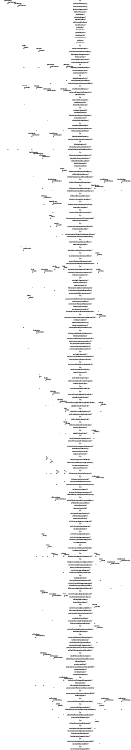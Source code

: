 digraph communication_graph {
	rankdir=BT;
	size="8,5;"
	layer_0 [ color="#ff0000" label="layer 0"];
	equityfund_equityfund_init_start_EquityFundLoop [ shape = rect label="equityfund_equityfund_init_start_EquityFundLoop [-33]" ];
	equityfund_equityfund_init_start_EquityFundLoop -> layer_0;
	government_government_init_start_GovernmentLoop [ shape = rect label="government_government_init_start_GovernmentLoop [-37]" ];
	government_government_init_start_GovernmentLoop -> equityfund_equityfund_init_start_EquityFundLoop;
	reagency_reagency_init_start_REAgencyHousingMarket [ shape = rect label="reagency_reagency_init_start_REAgencyHousingMarket [0]" ];
	reagency_reagency_init_start_REAgencyHousingMarket -> government_government_init_start_GovernmentLoop;
	mall_mall_init_start_MallConsumptionMarket [ shape = rect label="mall_mall_init_start_MallConsumptionMarket [0]" ];
	mall_mall_init_start_MallConsumptionMarket -> reagency_reagency_init_start_REAgencyHousingMarket;
	jpoffice_idle_start_JPOfficeLoop [ shape = rect label="jpoffice_idle_start_JPOfficeLoop [0]" ];
	jpoffice_idle_start_JPOfficeLoop -> mall_mall_init_start_MallConsumptionMarket;
	jpoffice_idle_start_JPOfficeInitEmployment [ shape = rect label="jpoffice_idle_start_JPOfficeInitEmployment [0]" ];
	jpoffice_idle_start_JPOfficeInitEmployment -> jpoffice_idle_start_JPOfficeLoop;
	centralbank_idle_start_CentralBankLoop [ shape = rect label="centralbank_idle_start_CentralBankLoop [0]" ];
	centralbank_idle_start_CentralBankLoop -> jpoffice_idle_start_JPOfficeInitEmployment;
	centralbank_idle_start_CentralBankInitBalanceSheet [ shape = rect label="centralbank_idle_start_CentralBankInitBalanceSheet [0]" ];
	centralbank_idle_start_CentralBankInitBalanceSheet -> centralbank_idle_start_CentralBankLoop;
	government_idle_start_GovernmentLoop [ shape = rect label="government_idle_start_GovernmentLoop [0]" ];
	government_idle_start_GovernmentLoop -> centralbank_idle_start_CentralBankInitBalanceSheet;
	bank_idle_start_BankLoop [ shape = rect label="bank_idle_start_BankLoop [0]" ];
	bank_idle_start_BankLoop -> government_idle_start_GovernmentLoop;
	bank_idle_start_BankInitLoans [ shape = rect label="bank_idle_start_BankInitLoans [0]" ];
	bank_idle_start_BankInitLoans -> bank_idle_start_BankLoop;
	equityfund_idle_start_EquityFundLoop [ shape = rect label="equityfund_idle_start_EquityFundLoop [0]" ];
	equityfund_idle_start_EquityFundLoop -> bank_idle_start_BankInitLoans;
	household_idle_start_HouseholdLoop [ shape = rect label="household_idle_start_HouseholdLoop [0]" ];
	household_idle_start_HouseholdLoop -> equityfund_idle_start_EquityFundLoop;
	household_idle_start_HouseholdInitPostId [ shape = rect label="household_idle_start_HouseholdInitPostId [0]" ];
	household_idle_start_HouseholdInitPostId -> household_idle_start_HouseholdLoop;
	firm_idle_start_FirmLoop [ shape = rect label="firm_idle_start_FirmLoop [0]" ];
	firm_idle_start_FirmLoop -> household_idle_start_HouseholdInitPostId;
	firm_idle_start_FirmInitPostId [ shape = rect label="firm_idle_start_FirmInitPostId [0]" ];
	firm_idle_start_FirmInitPostId -> firm_idle_start_FirmLoop;
	layer_1 [ color="#ff0000" label="layer 1"];
	layer_1 ->firm_idle_start_FirmInitPostId;
	firm_firm_init_post_id_FirmInitPostId_FirmInitEmployment [ shape = rect label="firm_firm_init_post_id_FirmInitPostId_FirmInitEmployment [-1]" ];
	firm_firm_init_post_id_FirmInitPostId_FirmInitEmployment -> layer_1;
	household_household_init_post_id_HouseholdInitPostId_HouseholdInitEmployment [ shape = rect label="household_household_init_post_id_HouseholdInitPostId_HouseholdInitEmployment [-2]" ];
	household_household_init_post_id_HouseholdInitPostId_HouseholdInitEmployment -> firm_firm_init_post_id_FirmInitPostId_FirmInitEmployment;
	reagency_idle_REAgencyHousingMarket_REAgencyCreditPolicyChecks [ shape = rect label="reagency_idle_REAgencyHousingMarket_REAgencyCreditPolicyChecks [0]" ];
	reagency_idle_REAgencyHousingMarket_REAgencyCreditPolicyChecks -> household_household_init_post_id_HouseholdInitPostId_HouseholdInitEmployment;
	mall_idle_MallConsumptionMarket_end [ shape = rect label="mall_idle_MallConsumptionMarket_end [0]" ];
	mall_idle_MallConsumptionMarket_end -> reagency_idle_REAgencyHousingMarket_REAgencyCreditPolicyChecks;
	government_government_iterate_GovernmentLoop_GovernmentCredit [ shape = rect label="government_government_iterate_GovernmentLoop_GovernmentCredit [0]" ];
	government_government_iterate_GovernmentLoop_GovernmentCredit -> mall_idle_MallConsumptionMarket_end;
	equityfund_equityfund_iterate_EquityFundLoop_EquityFundCredit [ shape = rect label="equityfund_equityfund_iterate_EquityFundLoop_EquityFundCredit [0]" ];
	equityfund_equityfund_iterate_EquityFundLoop_EquityFundCredit -> government_government_iterate_GovernmentLoop_GovernmentCredit;
	layer_2 [ color="#ff0000" label="layer 2"];
	layer_2 ->equityfund_equityfund_iterate_EquityFundLoop_EquityFundCredit;
	jpoffice_jpoffice_init_employment_JPOfficeInitEmployment_JPOfficeLoop [ shape = rect label="jpoffice_jpoffice_init_employment_JPOfficeInitEmployment_JPOfficeLoop [-9]" ];
	jpoffice_jpoffice_init_employment_JPOfficeInitEmployment_JPOfficeLoop -> layer_2;
	government_idle_GovernmentCredit_GovernmentMonthly [ shape = rect label="government_idle_GovernmentCredit_GovernmentMonthly [0]" ];
	government_idle_GovernmentCredit_GovernmentMonthly -> jpoffice_jpoffice_init_employment_JPOfficeInitEmployment_JPOfficeLoop;
	equityfund_idle_EquityFundCredit_EFLabourMarket [ shape = rect label="equityfund_idle_EquityFundCredit_EFLabourMarket [0]" ];
	equityfund_idle_EquityFundCredit_EFLabourMarket -> government_idle_GovernmentCredit_GovernmentMonthly;
	layer_3 [ color="#ff0000" label="layer 3"];
	layer_3 ->equityfund_idle_EquityFundCredit_EFLabourMarket;
	jpoffice_jpoffice_iterate_JPOfficeLoop_JPOLabourMarket [ shape = rect label="jpoffice_jpoffice_iterate_JPOfficeLoop_JPOLabourMarket [0]" ];
	jpoffice_jpoffice_iterate_JPOfficeLoop_JPOLabourMarket -> layer_3;
	firm_firm_init_employment_FirmInitEmployment_FirmInitBalanceSheet [ shape = rect label="firm_firm_init_employment_FirmInitEmployment_FirmInitBalanceSheet [5]" ];
	firm_firm_init_employment_FirmInitEmployment_FirmInitBalanceSheet -> jpoffice_jpoffice_iterate_JPOfficeLoop_JPOLabourMarket;
	household_household_init_employment_HouseholdInitEmployment_HouseholdInitBalanceSheet [ shape = rect label="household_household_init_employment_HouseholdInitEmployment_HouseholdInitBalanceSheet [4]" ];
	household_household_init_employment_HouseholdInitEmployment_HouseholdInitBalanceSheet -> firm_firm_init_employment_FirmInitEmployment_FirmInitBalanceSheet;
	layer_4 [ color="#ff0000" label="layer 4"];
	layer_4 ->household_household_init_employment_HouseholdInitEmployment_HouseholdInitBalanceSheet;
	firm_firm_init_balancesheet_FirmInitBalanceSheet_FirmLoop [ shape = rect label="firm_firm_init_balancesheet_FirmInitBalanceSheet_FirmLoop [-10]" ];
	firm_firm_init_balancesheet_FirmInitBalanceSheet_FirmLoop -> layer_4;
	household_household_init_balancesheet_HouseholdInitBalanceSheet_HouseholdLoop [ shape = rect label="household_household_init_balancesheet_HouseholdInitBalanceSheet_HouseholdLoop [-15]" ];
	household_household_init_balancesheet_HouseholdInitBalanceSheet_HouseholdLoop -> firm_firm_init_balancesheet_FirmInitBalanceSheet_FirmLoop;
	jpoffice_idle_JPOLabourMarket_end [ shape = rect label="jpoffice_idle_JPOLabourMarket_end [0]" ];
	jpoffice_idle_JPOLabourMarket_end -> household_household_init_balancesheet_HouseholdInitBalanceSheet_HouseholdLoop;
	layer_5 [ color="#ff0000" label="layer 5"];
	layer_5 ->jpoffice_idle_JPOLabourMarket_end;
	household_household_iterate_HouseholdLoop_HHCreditStart [ shape = rect label="household_household_iterate_HouseholdLoop_HHCreditStart [0]" ];
	household_household_iterate_HouseholdLoop_HHCreditStart -> layer_5;
	firm_firm_iterate_FirmLoop_FirmCreditStart [ shape = rect label="firm_firm_iterate_FirmLoop_FirmCreditStart [0]" ];
	firm_firm_iterate_FirmLoop_FirmCreditStart -> household_household_iterate_HouseholdLoop_HHCreditStart;
	bank_bank_init_loans_BankInitLoans_BankInitMortgages [ shape = rect label="bank_bank_init_loans_BankInitLoans_BankInitMortgages [1]" ];
	bank_bank_init_loans_BankInitLoans_BankInitMortgages -> firm_firm_iterate_FirmLoop_FirmCreditStart;
	layer_6 [ color="#ff0000" label="layer 6"];
	layer_6 ->bank_bank_init_loans_BankInitLoans_BankInitMortgages;
	household_idle_HHCreditStart_HHCreditIsCapitalist [ shape = rect label="household_idle_HHCreditStart_HHCreditIsCapitalist [0]" ];
	household_idle_HHCreditStart_HHCreditIsCapitalist -> layer_6;
	household_idle_HHCreditStart_HHCreditMonthly [ shape = rect label="household_idle_HHCreditStart_HHCreditMonthly [0]" ];
	household_idle_HHCreditStart_HHCreditMonthly -> household_idle_HHCreditStart_HHCreditIsCapitalist;
	firm_firm_credit_compute_income_statement_FirmCreditStart_FirmCreditInvestment [ shape = rect label="firm_firm_credit_compute_income_statement_FirmCreditStart_FirmCreditInvestment [0]" ];
	firm_firm_credit_compute_income_statement_FirmCreditStart_FirmCreditInvestment -> household_idle_HHCreditStart_HHCreditMonthly;
	firm_idle_FirmCreditStart_FirmProductionStart [ shape = rect label="firm_idle_FirmCreditStart_FirmProductionStart [0]" ];
	firm_idle_FirmCreditStart_FirmProductionStart -> firm_firm_credit_compute_income_statement_FirmCreditStart_FirmCreditInvestment;
	bank_bank_init_mortgages_BankInitMortgages_BankInitDeposits [ shape = rect label="bank_bank_init_mortgages_BankInitMortgages_BankInitDeposits [5]" ];
	bank_bank_init_mortgages_BankInitMortgages_BankInitDeposits -> firm_idle_FirmCreditStart_FirmProductionStart;
	layer_7 [ color="#ff0000" label="layer 7"];
	layer_7 ->bank_bank_init_mortgages_BankInitMortgages_BankInitDeposits;
	household_idle_HHCreditIsCapitalist_HHCreditBalanceSheet [ shape = rect label="household_idle_HHCreditIsCapitalist_HHCreditBalanceSheet [0]" ];
	household_idle_HHCreditIsCapitalist_HHCreditBalanceSheet -> layer_7;
	firm_firm_credit_investment_decisions_FirmCreditInvestment_FirmCreditComputeDividends [ shape = rect label="firm_firm_credit_investment_decisions_FirmCreditInvestment_FirmCreditComputeDividends [0]" ];
	firm_firm_credit_investment_decisions_FirmCreditInvestment_FirmCreditComputeDividends -> household_idle_HHCreditIsCapitalist_HHCreditBalanceSheet;
	bank_bank_init_deposits_BankInitDeposits_BankInitBalanceSheet [ shape = rect label="bank_bank_init_deposits_BankInitDeposits_BankInitBalanceSheet [19]" ];
	bank_bank_init_deposits_BankInitDeposits_BankInitBalanceSheet -> firm_firm_credit_investment_decisions_FirmCreditInvestment_FirmCreditComputeDividends;
	layer_8 [ color="#ff0000" label="layer 8"];
	layer_8 ->bank_bank_init_deposits_BankInitDeposits_BankInitBalanceSheet;
	bank_bank_init_balancesheet_BankInitBalanceSheet_BankLoop [ shape = rect label="bank_bank_init_balancesheet_BankInitBalanceSheet_BankLoop [-4]" ];
	bank_bank_init_balancesheet_BankInitBalanceSheet_BankLoop -> layer_8;
	firm_firm_credit_compute_dividends_FirmCreditComputeDividends_FirmCreditLiquidityNeed [ shape = rect label="firm_firm_credit_compute_dividends_FirmCreditComputeDividends_FirmCreditLiquidityNeed [0]" ];
	firm_firm_credit_compute_dividends_FirmCreditComputeDividends_FirmCreditLiquidityNeed -> bank_bank_init_balancesheet_BankInitBalanceSheet_BankLoop;
	layer_9 [ color="#ff0000" label="layer 9"];
	layer_9 ->firm_firm_credit_compute_dividends_FirmCreditComputeDividends_FirmCreditLiquidityNeed;
	bank_bank_iterate_BankLoop_BankCreditStart [ shape = rect label="bank_bank_iterate_BankLoop_BankCreditStart [0]" ];
	bank_bank_iterate_BankLoop_BankCreditStart -> layer_9;
	firm_firm_credit_check_liquidity_need_FirmCreditLiquidityNeed_FirmCreditStatus [ shape = rect label="firm_firm_credit_check_liquidity_need_FirmCreditLiquidityNeed_FirmCreditStatus [0]" ];
	firm_firm_credit_check_liquidity_need_FirmCreditLiquidityNeed_FirmCreditStatus -> bank_bank_iterate_BankLoop_BankCreditStart;
	centralbank_centralbank_init_balancesheet_CentralBankInitBalanceSheet_CentralBankLoop [ shape = rect label="centralbank_centralbank_init_balancesheet_CentralBankInitBalanceSheet_CentralBankLoop [74]" ];
	centralbank_centralbank_init_balancesheet_CentralBankInitBalanceSheet_CentralBankLoop -> firm_firm_credit_check_liquidity_need_FirmCreditLiquidityNeed_FirmCreditStatus;
	layer_10 [ color="#ff0000" label="layer 10"];
	layer_10 ->centralbank_centralbank_init_balancesheet_CentralBankInitBalanceSheet_CentralBankLoop;
	bank_bank_credit_compute_income_statement_BankCreditStart_BankCreditDividends [ shape = rect label="bank_bank_credit_compute_income_statement_BankCreditStart_BankCreditDividends [-4]" ];
	bank_bank_credit_compute_income_statement_BankCreditStart_BankCreditDividends -> layer_10;
	firm_firm_credit_demand_loans_1_FirmCreditStatus_FirmCreditLoanBorrow1 [ shape = rect label="firm_firm_credit_demand_loans_1_FirmCreditStatus_FirmCreditLoanBorrow1 [-7]" ];
	firm_firm_credit_demand_loans_1_FirmCreditStatus_FirmCreditLoanBorrow1 -> bank_bank_credit_compute_income_statement_BankCreditStart_BankCreditDividends;
	centralbank_centralbank_iterate_CentralBankLoop_CentralBankCredit [ shape = rect label="centralbank_centralbank_iterate_CentralBankLoop_CentralBankCredit [0]" ];
	centralbank_centralbank_iterate_CentralBankLoop_CentralBankCredit -> firm_firm_credit_demand_loans_1_FirmCreditStatus_FirmCreditLoanBorrow1;
	bank_idle_BankCreditStart_BankHousingMarket [ shape = rect label="bank_idle_BankCreditStart_BankHousingMarket [0]" ];
	bank_idle_BankCreditStart_BankHousingMarket -> centralbank_centralbank_iterate_CentralBankLoop_CentralBankCredit;
	firm_idle_FirmCreditStatus_FirmCreditPayments [ shape = rect label="firm_idle_FirmCreditStatus_FirmCreditPayments [0]" ];
	firm_idle_FirmCreditStatus_FirmCreditPayments -> bank_idle_BankCreditStart_BankHousingMarket;
	layer_11 [ color="#ff0000" label="layer 11"];
	layer_11 ->firm_idle_FirmCreditStatus_FirmCreditPayments;
	bank_bank_credit_compute_dividends_BankCreditDividends_BankCreditBalanceSheet [ shape = rect label="bank_bank_credit_compute_dividends_BankCreditDividends_BankCreditBalanceSheet [-13]" ];
	bank_bank_credit_compute_dividends_BankCreditDividends_BankCreditBalanceSheet -> layer_11;
	centralbank_idle_CentralBankCredit_CentralBankConsumption [ shape = rect label="centralbank_idle_CentralBankCredit_CentralBankConsumption [0]" ];
	centralbank_idle_CentralBankCredit_CentralBankConsumption -> bank_bank_credit_compute_dividends_BankCreditDividends_BankCreditBalanceSheet;
	centralbank_centralbank_collect_interest_payments_CentralBankCredit_CentralBankDebtRequests [ shape = rect label="centralbank_centralbank_collect_interest_payments_CentralBankCredit_CentralBankDebtRequests [4]" ];
	centralbank_centralbank_collect_interest_payments_CentralBankCredit_CentralBankDebtRequests -> centralbank_idle_CentralBankCredit_CentralBankConsumption;
	layer_12 [ color="#ff0000" label="layer 12"];
	layer_12 ->centralbank_centralbank_collect_interest_payments_CentralBankCredit_CentralBankDebtRequests;
	bank_bank_credit_do_balance_sheet_BankCreditBalanceSheet_BankCreditRequest1 [ shape = rect label="bank_bank_credit_do_balance_sheet_BankCreditBalanceSheet_BankCreditRequest1 [-3]" ];
	bank_bank_credit_do_balance_sheet_BankCreditBalanceSheet_BankCreditRequest1 -> layer_12;
	layer_13 [ color="#ff0000" label="layer 13"];
	layer_13 ->bank_bank_credit_do_balance_sheet_BankCreditBalanceSheet_BankCreditRequest1;
	bank_bank_credit_process_loan_requests_1_BankCreditRequest1_BankCreditRequest2 [ shape = rect label="bank_bank_credit_process_loan_requests_1_BankCreditRequest1_BankCreditRequest2 [7]" ];
	bank_bank_credit_process_loan_requests_1_BankCreditRequest1_BankCreditRequest2 -> layer_13;
	centralbank_centralbank_process_debt_requests_CentralBankDebtRequests_CentralBankConsumption [ shape = rect label="centralbank_centralbank_process_debt_requests_CentralBankDebtRequests_CentralBankConsumption [3]" ];
	centralbank_centralbank_process_debt_requests_CentralBankDebtRequests_CentralBankConsumption -> bank_bank_credit_process_loan_requests_1_BankCreditRequest1_BankCreditRequest2;
	layer_14 [ color="#ff0000" label="layer 14"];
	layer_14 ->centralbank_centralbank_process_debt_requests_CentralBankDebtRequests_CentralBankConsumption;
	centralbank_idle_CentralBankConsumption_CentralBankConsumptionPrices [ shape = rect label="centralbank_idle_CentralBankConsumption_CentralBankConsumptionPrices [0]" ];
	centralbank_idle_CentralBankConsumption_CentralBankConsumptionPrices -> layer_14;
	firm_firm_credit_borrow_loans_1_FirmCreditLoanBorrow1_FirmCreditLoanBorrow2 [ shape = rect label="firm_firm_credit_borrow_loans_1_FirmCreditLoanBorrow1_FirmCreditLoanBorrow2 [2]" ];
	firm_firm_credit_borrow_loans_1_FirmCreditLoanBorrow1_FirmCreditLoanBorrow2 -> centralbank_idle_CentralBankConsumption_CentralBankConsumptionPrices;
	layer_15 [ color="#ff0000" label="layer 15"];
	layer_15 ->firm_firm_credit_borrow_loans_1_FirmCreditLoanBorrow1_FirmCreditLoanBorrow2;
	bank_bank_credit_process_loan_requests_2_BankCreditRequest2_BankCreditLoanWriteOffs [ shape = rect label="bank_bank_credit_process_loan_requests_2_BankCreditRequest2_BankCreditLoanWriteOffs [-2]" ];
	bank_bank_credit_process_loan_requests_2_BankCreditRequest2_BankCreditLoanWriteOffs -> layer_15;
	firm_idle_FirmCreditLoanBorrow2_FirmCreditPayments [ shape = rect label="firm_idle_FirmCreditLoanBorrow2_FirmCreditPayments [0]" ];
	firm_idle_FirmCreditLoanBorrow2_FirmCreditPayments -> bank_bank_credit_process_loan_requests_2_BankCreditRequest2_BankCreditLoanWriteOffs;
	layer_16 [ color="#ff0000" label="layer 16"];
	layer_16 ->firm_idle_FirmCreditLoanBorrow2_FirmCreditPayments;
	firm_firm_credit_borrow_loans_2_FirmCreditLoanBorrow2_FirmCreditIlliquidityStatus [ shape = rect label="firm_firm_credit_borrow_loans_2_FirmCreditLoanBorrow2_FirmCreditIlliquidityStatus [2]" ];
	firm_firm_credit_borrow_loans_2_FirmCreditLoanBorrow2_FirmCreditIlliquidityStatus -> layer_16;
	layer_17 [ color="#ff0000" label="layer 17"];
	layer_17 ->firm_firm_credit_borrow_loans_2_FirmCreditLoanBorrow2_FirmCreditIlliquidityStatus;
	firm_firm_credit_request_equityfund_investment_FirmCreditIlliquidityStatus_FirmCreditLiquidityRecheck [ shape = rect label="firm_firm_credit_request_equityfund_investment_FirmCreditIlliquidityStatus_FirmCreditLiquidityRecheck [-2]" ];
	firm_firm_credit_request_equityfund_investment_FirmCreditIlliquidityStatus_FirmCreditLiquidityRecheck -> layer_17;
	firm_idle_FirmCreditIlliquidityStatus_FirmCreditPayments [ shape = rect label="firm_idle_FirmCreditIlliquidityStatus_FirmCreditPayments [0]" ];
	firm_idle_FirmCreditIlliquidityStatus_FirmCreditPayments -> firm_firm_credit_request_equityfund_investment_FirmCreditIlliquidityStatus_FirmCreditLiquidityRecheck;
	layer_18 [ color="#ff0000" label="layer 18"];
	layer_18 ->firm_idle_FirmCreditIlliquidityStatus_FirmCreditPayments;
	equityfund_equityfund_credit_invest_illiquids_EquityFundCredit_EFCreditShareCollectionBanks [ shape = rect label="equityfund_equityfund_credit_invest_illiquids_EquityFundCredit_EFCreditShareCollectionBanks [-3]" ];
	equityfund_equityfund_credit_invest_illiquids_EquityFundCredit_EFCreditShareCollectionBanks -> layer_18;
	firm_idle_FirmCreditLiquidityRecheck_FirmCreditPayments [ shape = rect label="firm_idle_FirmCreditLiquidityRecheck_FirmCreditPayments [0]" ];
	firm_idle_FirmCreditLiquidityRecheck_FirmCreditPayments -> equityfund_equityfund_credit_invest_illiquids_EquityFundCredit_EFCreditShareCollectionBanks;
	layer_19 [ color="#ff0000" label="layer 19"];
	layer_19 ->firm_idle_FirmCreditLiquidityRecheck_FirmCreditPayments;
	equityfund_equityfund_credit_collect_bank_shares_EFCreditShareCollectionBanks_EFCreditShareCollectionFirms [ shape = rect label="equityfund_equityfund_credit_collect_bank_shares_EFCreditShareCollectionBanks_EFCreditShareCollectionFirms [13]" ];
	equityfund_equityfund_credit_collect_bank_shares_EFCreditShareCollectionBanks_EFCreditShareCollectionFirms -> layer_19;
	firm_firm_credit_check_equityfund_investment_FirmCreditLiquidityRecheck_FirmCreditBankruptcy [ shape = rect label="firm_firm_credit_check_equityfund_investment_FirmCreditLiquidityRecheck_FirmCreditBankruptcy [3]" ];
	firm_firm_credit_check_equityfund_investment_FirmCreditLiquidityRecheck_FirmCreditBankruptcy -> equityfund_equityfund_credit_collect_bank_shares_EFCreditShareCollectionBanks_EFCreditShareCollectionFirms;
	layer_20 [ color="#ff0000" label="layer 20"];
	layer_20 ->firm_firm_credit_check_equityfund_investment_FirmCreditLiquidityRecheck_FirmCreditBankruptcy;
	firm_firm_credit_illiquidity_bankrupt_FirmCreditBankruptcy_FirmCreditBalanceSheet [ shape = rect label="firm_firm_credit_illiquidity_bankrupt_FirmCreditBankruptcy_FirmCreditBalanceSheet [-10]" ];
	firm_firm_credit_illiquidity_bankrupt_FirmCreditBankruptcy_FirmCreditBalanceSheet -> layer_20;
	firm_idle_FirmCreditBankruptcy_FirmCreditPayments [ shape = rect label="firm_idle_FirmCreditBankruptcy_FirmCreditPayments [0]" ];
	firm_idle_FirmCreditBankruptcy_FirmCreditPayments -> firm_firm_credit_illiquidity_bankrupt_FirmCreditBankruptcy_FirmCreditBalanceSheet;
	layer_21 [ color="#ff0000" label="layer 21"];
	layer_21 ->firm_idle_FirmCreditBankruptcy_FirmCreditPayments;
	firm_firm_credit_pay_interest_on_loans_FirmCreditPayments_FirmCreditDividendPayments [ shape = rect label="firm_firm_credit_pay_interest_on_loans_FirmCreditPayments_FirmCreditDividendPayments [-20]" ];
	firm_firm_credit_pay_interest_on_loans_FirmCreditPayments_FirmCreditDividendPayments -> layer_21;
	layer_22 [ color="#ff0000" label="layer 22"];
	layer_22 ->firm_firm_credit_pay_interest_on_loans_FirmCreditPayments_FirmCreditDividendPayments;
	firm_firm_credit_pay_dividends_FirmCreditDividendPayments_FirmCreditBalanceSheet [ shape = rect label="firm_firm_credit_pay_dividends_FirmCreditDividendPayments_FirmCreditBalanceSheet [-1]" ];
	firm_firm_credit_pay_dividends_FirmCreditDividendPayments_FirmCreditBalanceSheet -> layer_22;
	layer_23 [ color="#ff0000" label="layer 23"];
	layer_23 ->firm_firm_credit_pay_dividends_FirmCreditDividendPayments_FirmCreditBalanceSheet;
	firm_firm_credit_do_balance_sheet_FirmCreditBalanceSheet_FirmCreditInsolvencyCheck [ shape = rect label="firm_firm_credit_do_balance_sheet_FirmCreditBalanceSheet_FirmCreditInsolvencyCheck [0]" ];
	firm_firm_credit_do_balance_sheet_FirmCreditBalanceSheet_FirmCreditInsolvencyCheck -> layer_23;
	equityfund_equityfund_credit_collect_firm_shares_EFCreditShareCollectionFirms_EFCreditDistributeShares [ shape = rect label="equityfund_equityfund_credit_collect_firm_shares_EFCreditShareCollectionFirms_EFCreditDistributeShares [1]" ];
	equityfund_equityfund_credit_collect_firm_shares_EFCreditShareCollectionFirms_EFCreditDistributeShares -> firm_firm_credit_do_balance_sheet_FirmCreditBalanceSheet_FirmCreditInsolvencyCheck;
	layer_24 [ color="#ff0000" label="layer 24"];
	layer_24 ->equityfund_equityfund_credit_collect_firm_shares_EFCreditShareCollectionFirms_EFCreditDistributeShares;
	equityfund_equityfund_credit_distribute_shares_EFCreditDistributeShares_EFLabourMarket [ shape = rect label="equityfund_equityfund_credit_distribute_shares_EFCreditDistributeShares_EFLabourMarket [-9]" ];
	equityfund_equityfund_credit_distribute_shares_EFCreditDistributeShares_EFLabourMarket -> layer_24;
	firm_firm_credit_insolvency_bankruptcy_FirmCreditInsolvencyCheck_FirmProductionStart [ shape = rect label="firm_firm_credit_insolvency_bankruptcy_FirmCreditInsolvencyCheck_FirmProductionStart [-16]" ];
	firm_firm_credit_insolvency_bankruptcy_FirmCreditInsolvencyCheck_FirmProductionStart -> equityfund_equityfund_credit_distribute_shares_EFCreditDistributeShares_EFLabourMarket;
	firm_idle_FirmCreditInsolvencyCheck_FirmProductionStart [ shape = rect label="firm_idle_FirmCreditInsolvencyCheck_FirmProductionStart [0]" ];
	firm_idle_FirmCreditInsolvencyCheck_FirmProductionStart -> firm_firm_credit_insolvency_bankruptcy_FirmCreditInsolvencyCheck_FirmProductionStart;
	layer_25 [ color="#ff0000" label="layer 25"];
	layer_25 ->firm_idle_FirmCreditInsolvencyCheck_FirmProductionStart;
	equityfund_idle_EFLabourMarket_EFCreditIncomeStatement [ shape = rect label="equityfund_idle_EFLabourMarket_EFCreditIncomeStatement [0]" ];
	equityfund_idle_EFLabourMarket_EFCreditIncomeStatement -> layer_25;
	firm_idle_FirmProductionStart_FirmProductionSkip [ shape = rect label="firm_idle_FirmProductionStart_FirmProductionSkip [0]" ];
	firm_idle_FirmProductionStart_FirmProductionSkip -> equityfund_idle_EFLabourMarket_EFCreditIncomeStatement;
	firm_idle_FirmProductionStart_FirmLabourStart [ shape = rect label="firm_idle_FirmProductionStart_FirmLabourStart [0]" ];
	firm_idle_FirmProductionStart_FirmLabourStart -> firm_idle_FirmProductionStart_FirmProductionSkip;
	bank_bank_credit_recieve_loan_writeoffs_BankCreditLoanWriteOffs_BankCreditNewEntrants [ shape = rect label="bank_bank_credit_recieve_loan_writeoffs_BankCreditLoanWriteOffs_BankCreditNewEntrants [6]" ];
	bank_bank_credit_recieve_loan_writeoffs_BankCreditLoanWriteOffs_BankCreditNewEntrants -> firm_idle_FirmProductionStart_FirmLabourStart;
	household_household_credit_collect_shares_HHCreditIsCapitalist_HHCreditBalanceSheet [ shape = rect label="household_household_credit_collect_shares_HHCreditIsCapitalist_HHCreditBalanceSheet [6]" ];
	household_household_credit_collect_shares_HHCreditIsCapitalist_HHCreditBalanceSheet -> bank_bank_credit_recieve_loan_writeoffs_BankCreditLoanWriteOffs_BankCreditNewEntrants;
	government_government_collect_capital_tax_GovernmentCredit_GovernmentMonthly [ shape = rect label="government_government_collect_capital_tax_GovernmentCredit_GovernmentMonthly [3]" ];
	government_government_collect_capital_tax_GovernmentCredit_GovernmentMonthly -> household_household_credit_collect_shares_HHCreditIsCapitalist_HHCreditBalanceSheet;
	layer_26 [ color="#ff0000" label="layer 26"];
	layer_26 ->government_government_collect_capital_tax_GovernmentCredit_GovernmentMonthly;
	government_government_distribute_general_benefits_GovernmentMonthly_GovernmentUnemploymentBenefits [ shape = rect label="government_government_distribute_general_benefits_GovernmentMonthly_GovernmentUnemploymentBenefits [-13]" ];
	government_government_distribute_general_benefits_GovernmentMonthly_GovernmentUnemploymentBenefits -> layer_26;
	government_idle_GovernmentMonthly_GovernmentFiscalPolicy [ shape = rect label="government_idle_GovernmentMonthly_GovernmentFiscalPolicy [0]" ];
	government_idle_GovernmentMonthly_GovernmentFiscalPolicy -> government_government_distribute_general_benefits_GovernmentMonthly_GovernmentUnemploymentBenefits;
	household_household_credit_do_balance_sheet_HHCreditBalanceSheet_HHCreditMonthly [ shape = rect label="household_household_credit_do_balance_sheet_HHCreditBalanceSheet_HHCreditMonthly [0]" ];
	household_household_credit_do_balance_sheet_HHCreditBalanceSheet_HHCreditMonthly -> government_idle_GovernmentMonthly_GovernmentFiscalPolicy;
	firm_idle_FirmProductionSkip_FirmProductionRoleCheck [ shape = rect label="firm_idle_FirmProductionSkip_FirmProductionRoleCheck [0]" ];
	firm_idle_FirmProductionSkip_FirmProductionRoleCheck -> household_household_credit_do_balance_sheet_HHCreditBalanceSheet_HHCreditMonthly;
	firm_firm_production_skip_FirmProductionSkip_FirmLabourStart [ shape = rect label="firm_firm_production_skip_FirmProductionSkip_FirmLabourStart [0]" ];
	firm_firm_production_skip_FirmProductionSkip_FirmLabourStart -> firm_idle_FirmProductionSkip_FirmProductionRoleCheck;
	bank_bank_credit_recieve_new_entrant_loan_requests_BankCreditNewEntrants_BankCreditLoanInterests [ shape = rect label="bank_bank_credit_recieve_new_entrant_loan_requests_BankCreditNewEntrants_BankCreditLoanInterests [10]" ];
	bank_bank_credit_recieve_new_entrant_loan_requests_BankCreditNewEntrants_BankCreditLoanInterests -> firm_firm_production_skip_FirmProductionSkip_FirmLabourStart;
	layer_27 [ color="#ff0000" label="layer 27"];
	layer_27 ->bank_bank_credit_recieve_new_entrant_loan_requests_BankCreditNewEntrants_BankCreditLoanInterests;
	government_government_distribute_unemployment_benefits_GovernmentUnemploymentBenefits_GovernmentLabourTax [ shape = rect label="government_government_distribute_unemployment_benefits_GovernmentUnemploymentBenefits_GovernmentLabourTax [-7]" ];
	government_government_distribute_unemployment_benefits_GovernmentUnemploymentBenefits_GovernmentLabourTax -> layer_27;
	household_idle_HHCreditMonthly_HHLabourStart [ shape = rect label="household_idle_HHCreditMonthly_HHLabourStart [0]" ];
	household_idle_HHCreditMonthly_HHLabourStart -> government_government_distribute_unemployment_benefits_GovernmentUnemploymentBenefits_GovernmentLabourTax;
	firm_idle_FirmProductionRoleCheck_FirmProductionConstructor [ shape = rect label="firm_idle_FirmProductionRoleCheck_FirmProductionConstructor [0]" ];
	firm_idle_FirmProductionRoleCheck_FirmProductionConstructor -> household_idle_HHCreditMonthly_HHLabourStart;
	firm_idle_FirmProductionRoleCheck_FirmProductionRegular [ shape = rect label="firm_idle_FirmProductionRoleCheck_FirmProductionRegular [0]" ];
	firm_idle_FirmProductionRoleCheck_FirmProductionRegular -> firm_idle_FirmProductionRoleCheck_FirmProductionConstructor;
	bank_bank_credit_collect_loan_interests_BankCreditLoanInterests_BankHousingMarket [ shape = rect label="bank_bank_credit_collect_loan_interests_BankCreditLoanInterests_BankHousingMarket [20]" ];
	bank_bank_credit_collect_loan_interests_BankCreditLoanInterests_BankHousingMarket -> firm_idle_FirmProductionRoleCheck_FirmProductionRegular;
	layer_28 [ color="#ff0000" label="layer 28"];
	layer_28 ->bank_bank_credit_collect_loan_interests_BankCreditLoanInterests_BankHousingMarket;
	bank_bank_housing_compute_capital_status_BankHousingMarket_BankHousingCrediting [ shape = rect label="bank_bank_housing_compute_capital_status_BankHousingMarket_BankHousingCrediting [-60]" ];
	bank_bank_housing_compute_capital_status_BankHousingMarket_BankHousingCrediting -> layer_28;
	bank_idle_BankHousingMarket_BankUpdateDeposits [ shape = rect label="bank_idle_BankHousingMarket_BankUpdateDeposits [0]" ];
	bank_idle_BankHousingMarket_BankUpdateDeposits -> bank_bank_housing_compute_capital_status_BankHousingMarket_BankHousingCrediting;
	firm_firm_production_construction_plan_FirmProductionConstructor_FirmConstructionLabourDemand [ shape = rect label="firm_firm_production_construction_plan_FirmProductionConstructor_FirmConstructionLabourDemand [0]" ];
	firm_firm_production_construction_plan_FirmProductionConstructor_FirmConstructionLabourDemand -> bank_idle_BankHousingMarket_BankUpdateDeposits;
	firm_firm_production_construct_houses_FirmProductionConstructor_FirmLabourStart [ shape = rect label="firm_firm_production_construct_houses_FirmProductionConstructor_FirmLabourStart [0]" ];
	firm_firm_production_construct_houses_FirmProductionConstructor_FirmLabourStart -> firm_firm_production_construction_plan_FirmProductionConstructor_FirmConstructionLabourDemand;
	firm_firm_production_set_price_FirmProductionRegular_FirmProductionPlanning [ shape = rect label="firm_firm_production_set_price_FirmProductionRegular_FirmProductionPlanning [0]" ];
	firm_firm_production_set_price_FirmProductionRegular_FirmProductionPlanning -> firm_firm_production_construct_houses_FirmProductionConstructor_FirmLabourStart;
	firm_firm_production_produce_goods_FirmProductionRegular_FirmLabourStart [ shape = rect label="firm_firm_production_produce_goods_FirmProductionRegular_FirmLabourStart [0]" ];
	firm_firm_production_produce_goods_FirmProductionRegular_FirmLabourStart -> firm_firm_production_set_price_FirmProductionRegular_FirmProductionPlanning;
	household_household_credit_collect_benefits_HHCreditMonthly_HHLabourStart [ shape = rect label="household_household_credit_collect_benefits_HHCreditMonthly_HHLabourStart [20]" ];
	household_household_credit_collect_benefits_HHCreditMonthly_HHLabourStart -> firm_firm_production_produce_goods_FirmProductionRegular_FirmLabourStart;
	layer_29 [ color="#ff0000" label="layer 29"];
	layer_29 ->household_household_credit_collect_benefits_HHCreditMonthly_HHLabourStart;
	household_idle_HHLabourStart_HHConsumptionStart [ shape = rect label="household_idle_HHLabourStart_HHConsumptionStart [0]" ];
	household_idle_HHLabourStart_HHConsumptionStart -> layer_29;
	firm_firm_production_construction_labour_demand_FirmConstructionLabourDemand_FirmLabourStart [ shape = rect label="firm_firm_production_construction_labour_demand_FirmConstructionLabourDemand_FirmLabourStart [0]" ];
	firm_firm_production_construction_labour_demand_FirmConstructionLabourDemand_FirmLabourStart -> household_idle_HHLabourStart_HHConsumptionStart;
	firm_firm_production_plan_FirmProductionPlanning_FirmProductionLabourDemand [ shape = rect label="firm_firm_production_plan_FirmProductionPlanning_FirmProductionLabourDemand [0]" ];
	firm_firm_production_plan_FirmProductionPlanning_FirmProductionLabourDemand -> firm_firm_production_construction_labour_demand_FirmConstructionLabourDemand_FirmLabourStart;
	layer_30 [ color="#ff0000" label="layer 30"];
	layer_30 ->firm_firm_production_plan_FirmProductionPlanning_FirmProductionLabourDemand;
	firm_firm_production_compute_labour_demand_FirmProductionLabourDemand_FirmLabourStart [ shape = rect label="firm_firm_production_compute_labour_demand_FirmProductionLabourDemand_FirmLabourStart [0]" ];
	firm_firm_production_compute_labour_demand_FirmProductionLabourDemand_FirmLabourStart -> layer_30;
	layer_31 [ color="#ff0000" label="layer 31"];
	layer_31 ->firm_firm_production_compute_labour_demand_FirmProductionLabourDemand_FirmLabourStart;
	firm_firm_labour_workforce_needed_FirmLabourStart_FirmLabourStage1 [ shape = rect label="firm_firm_labour_workforce_needed_FirmLabourStart_FirmLabourStage1 [0]" ];
	firm_firm_labour_workforce_needed_FirmLabourStart_FirmLabourStage1 -> layer_31;
	firm_idle_FirmLabourStart_FirmConsumptionStart [ shape = rect label="firm_idle_FirmLabourStart_FirmConsumptionStart [0]" ];
	firm_idle_FirmLabourStart_FirmConsumptionStart -> firm_firm_labour_workforce_needed_FirmLabourStart_FirmLabourStage1;
	layer_32 [ color="#ff0000" label="layer 32"];
	layer_32 ->firm_idle_FirmLabourStart_FirmConsumptionStart;
	firm_firm_labour_fire_FirmLabourStage1_FirmLabourStage1End [ shape = rect label="firm_firm_labour_fire_FirmLabourStage1_FirmLabourStage1End [-2]" ];
	firm_firm_labour_fire_FirmLabourStage1_FirmLabourStage1End -> layer_32;
	firm_firm_labour_job_announcement_stage1_FirmLabourStage1_FirmLabourStage1Application [ shape = rect label="firm_firm_labour_job_announcement_stage1_FirmLabourStage1_FirmLabourStage1Application [-6]" ];
	firm_firm_labour_job_announcement_stage1_FirmLabourStage1_FirmLabourStage1Application -> firm_firm_labour_fire_FirmLabourStage1_FirmLabourStage1End;
	firm_idle_FirmLabourStage1_FirmLabourStage1End [ shape = rect label="firm_idle_FirmLabourStage1_FirmLabourStage1End [0]" ];
	firm_idle_FirmLabourStage1_FirmLabourStage1End -> firm_firm_labour_job_announcement_stage1_FirmLabourStage1_FirmLabourStage1Application;
	layer_33 [ color="#ff0000" label="layer 33"];
	layer_33 ->firm_idle_FirmLabourStage1_FirmLabourStage1End;
	household_household_labour_check_fired_HHLabourStart_HHLabourStage1 [ shape = rect label="household_household_labour_check_fired_HHLabourStart_HHLabourStage1 [2]" ];
	household_household_labour_check_fired_HHLabourStart_HHLabourStage1 -> layer_33;
	layer_34 [ color="#ff0000" label="layer 34"];
	layer_34 ->household_household_labour_check_fired_HHLabourStart_HHLabourStage1;
	household_household_labour_reemployment_application_HHLabourStage1_HHLabourStage2 [ shape = rect label="household_household_labour_reemployment_application_HHLabourStage1_HHLabourStage2 [-1]" ];
	household_household_labour_reemployment_application_HHLabourStage1_HHLabourStage2 -> layer_34;
	household_idle_HHLabourStage1_HHLabourStage1Applications [ shape = rect label="household_idle_HHLabourStage1_HHLabourStage1Applications [0]" ];
	household_idle_HHLabourStage1_HHLabourStage1Applications -> household_household_labour_reemployment_application_HHLabourStage1_HHLabourStage2;
	layer_35 [ color="#ff0000" label="layer 35"];
	layer_35 ->household_idle_HHLabourStage1_HHLabourStage1Applications;
	household_household_labour_employment_application_HHLabourStage1Applications_HHLabourStage1Placement [ shape = rect label="household_household_labour_employment_application_HHLabourStage1Applications_HHLabourStage1Placement [-6]" ];
	household_household_labour_employment_application_HHLabourStage1Applications_HHLabourStage1Placement -> layer_35;
	jpoffice_jpoffice_labour_stage1_JPOLabourMarket_JPOLabourStage2 [ shape = rect label="jpoffice_jpoffice_labour_stage1_JPOLabourMarket_JPOLabourStage2 [7]" ];
	jpoffice_jpoffice_labour_stage1_JPOLabourMarket_JPOLabourStage2 -> household_household_labour_employment_application_HHLabourStage1Applications_HHLabourStage1Placement;
	layer_36 [ color="#ff0000" label="layer 36"];
	layer_36 ->jpoffice_jpoffice_labour_stage1_JPOLabourMarket_JPOLabourStage2;
	household_household_labour_turnover_HHLabourStage2_HHConsumptionStart [ shape = rect label="household_household_labour_turnover_HHLabourStage2_HHConsumptionStart [0]" ];
	household_household_labour_turnover_HHLabourStage2_HHConsumptionStart -> layer_36;
	firm_firm_labour_job_offer_stage1_FirmLabourStage1Application_FirmLabourStage1End [ shape = rect label="firm_firm_labour_job_offer_stage1_FirmLabourStage1Application_FirmLabourStage1End [3]" ];
	firm_firm_labour_job_offer_stage1_FirmLabourStage1Application_FirmLabourStage1End -> household_household_labour_turnover_HHLabourStage2_HHConsumptionStart;
	layer_37 [ color="#ff0000" label="layer 37"];
	layer_37 ->firm_firm_labour_job_offer_stage1_FirmLabourStage1Application_FirmLabourStage1End;
	firm_firm_labour_update_FirmLabourStage1End_FirmLabourStage2 [ shape = rect label="firm_firm_labour_update_FirmLabourStage1End_FirmLabourStage2 [2]" ];
	firm_firm_labour_update_FirmLabourStage1End_FirmLabourStage2 -> layer_37;
	layer_38 [ color="#ff0000" label="layer 38"];
	layer_38 ->firm_firm_labour_update_FirmLabourStage1End_FirmLabourStage2;
	firm_firm_labour_job_announcement_stage2_FirmLabourStage2_FirmLabourStage2End [ shape = rect label="firm_firm_labour_job_announcement_stage2_FirmLabourStage2_FirmLabourStage2End [-1]" ];
	firm_firm_labour_job_announcement_stage2_FirmLabourStage2_FirmLabourStage2End -> layer_38;
	firm_idle_FirmLabourStage2_FirmConsumptionStart [ shape = rect label="firm_idle_FirmLabourStage2_FirmConsumptionStart [0]" ];
	firm_idle_FirmLabourStage2_FirmConsumptionStart -> firm_firm_labour_job_announcement_stage2_FirmLabourStage2_FirmLabourStage2End;
	layer_39 [ color="#ff0000" label="layer 39"];
	layer_39 ->firm_idle_FirmLabourStage2_FirmConsumptionStart;
	jpoffice_jpoffice_labour_stage2_JPOLabourStage2_end [ shape = rect label="jpoffice_jpoffice_labour_stage2_JPOLabourStage2_end [7]" ];
	jpoffice_jpoffice_labour_stage2_JPOLabourStage2_end -> layer_39;
	layer_40 [ color="#ff0000" label="layer 40"];
	layer_40 ->jpoffice_jpoffice_labour_stage2_JPOLabourStage2_end;
	firm_firm_labour_job_offer_stage2_FirmLabourStage2End_FirmConsumptionStart [ shape = rect label="firm_firm_labour_job_offer_stage2_FirmLabourStage2End_FirmConsumptionStart [2]" ];
	firm_firm_labour_job_offer_stage2_FirmLabourStage2End_FirmConsumptionStart -> layer_40;
	household_household_labour_employment_HHLabourStage1Placement_HHConsumptionStart [ shape = rect label="household_household_labour_employment_HHLabourStage1Placement_HHConsumptionStart [1]" ];
	household_household_labour_employment_HHLabourStage1Placement_HHConsumptionStart -> firm_firm_labour_job_offer_stage2_FirmLabourStage2End_FirmConsumptionStart;
	layer_41 [ color="#ff0000" label="layer 41"];
	layer_41 ->household_household_labour_employment_HHLabourStage1Placement_HHConsumptionStart;
	household_household_consumption_compute_budget_HHConsumptionStart_HHConsumptionWeekly [ shape = rect label="household_household_consumption_compute_budget_HHConsumptionStart_HHConsumptionWeekly [0]" ];
	household_household_consumption_compute_budget_HHConsumptionStart_HHConsumptionWeekly -> layer_41;
	household_idle_HHConsumptionStart_HHConsumptionWeekly [ shape = rect label="household_idle_HHConsumptionStart_HHConsumptionWeekly [0]" ];
	household_idle_HHConsumptionStart_HHConsumptionWeekly -> household_household_consumption_compute_budget_HHConsumptionStart_HHConsumptionWeekly;
	firm_idle_FirmConsumptionStart_FirmConsumptionMarket [ shape = rect label="firm_idle_FirmConsumptionStart_FirmConsumptionMarket [0]" ];
	firm_idle_FirmConsumptionStart_FirmConsumptionMarket -> household_idle_HHConsumptionStart_HHConsumptionWeekly;
	firm_idle_FirmConsumptionStart_FirmHousingStart [ shape = rect label="firm_idle_FirmConsumptionStart_FirmHousingStart [0]" ];
	firm_idle_FirmConsumptionStart_FirmHousingStart -> firm_idle_FirmConsumptionStart_FirmConsumptionMarket;
	layer_42 [ color="#ff0000" label="layer 42"];
	layer_42 ->firm_idle_FirmConsumptionStart_FirmHousingStart;
	firm_firm_consumption_supply_FirmConsumptionMarket_FirmReceiveSales [ shape = rect label="firm_firm_consumption_supply_FirmConsumptionMarket_FirmReceiveSales [-2]" ];
	firm_firm_consumption_supply_FirmConsumptionMarket_FirmReceiveSales -> layer_42;
	household_household_consumption_demand_HHConsumptionWeekly_HHConsumptionRecieveGoods [ shape = rect label="household_household_consumption_demand_HHConsumptionWeekly_HHConsumptionRecieveGoods [-4]" ];
	household_household_consumption_demand_HHConsumptionWeekly_HHConsumptionRecieveGoods -> firm_firm_consumption_supply_FirmConsumptionMarket_FirmReceiveSales;
	household_idle_HHConsumptionWeekly_HHConsumptionMonthly [ shape = rect label="household_idle_HHConsumptionWeekly_HHConsumptionMonthly [0]" ];
	household_idle_HHConsumptionWeekly_HHConsumptionMonthly -> household_household_consumption_demand_HHConsumptionWeekly_HHConsumptionRecieveGoods;
	firm_idle_FirmConsumptionMarket_FirmHousingStart [ shape = rect label="firm_idle_FirmConsumptionMarket_FirmHousingStart [0]" ];
	firm_idle_FirmConsumptionMarket_FirmHousingStart -> household_idle_HHConsumptionWeekly_HHConsumptionMonthly;
	layer_43 [ color="#ff0000" label="layer 43"];
	layer_43 ->firm_idle_FirmConsumptionMarket_FirmHousingStart;
	mall_mall_consumption_shopping_MallConsumptionMarket_MallConsumptionSummary [ shape = rect label="mall_mall_consumption_shopping_MallConsumptionMarket_MallConsumptionSummary [6]" ];
	mall_mall_consumption_shopping_MallConsumptionMarket_MallConsumptionSummary -> layer_43;
	layer_44 [ color="#ff0000" label="layer 44"];
	layer_44 ->mall_mall_consumption_shopping_MallConsumptionMarket_MallConsumptionSummary;
	mall_mall_consumption_summary_MallConsumptionSummary_end [ shape = rect label="mall_mall_consumption_summary_MallConsumptionSummary_end [-3]" ];
	mall_mall_consumption_summary_MallConsumptionSummary_end -> layer_44;
	firm_firm_consumption_receive_sales_FirmReceiveSales_FirmConsumptionPrice [ shape = rect label="firm_firm_consumption_receive_sales_FirmReceiveSales_FirmConsumptionPrice [3]" ];
	firm_firm_consumption_receive_sales_FirmReceiveSales_FirmConsumptionPrice -> mall_mall_consumption_summary_MallConsumptionSummary_end;
	household_household_consumption_recieve_goods_HHConsumptionRecieveGoods_HHConsumptionMonthly [ shape = rect label="household_household_consumption_recieve_goods_HHConsumptionRecieveGoods_HHConsumptionMonthly [2]" ];
	household_household_consumption_recieve_goods_HHConsumptionRecieveGoods_HHConsumptionMonthly -> firm_firm_consumption_receive_sales_FirmReceiveSales_FirmConsumptionPrice;
	layer_45 [ color="#ff0000" label="layer 45"];
	layer_45 ->household_household_consumption_recieve_goods_HHConsumptionRecieveGoods_HHConsumptionMonthly;
	household_idle_HHConsumptionMonthly_HHHousingStart [ shape = rect label="household_idle_HHConsumptionMonthly_HHHousingStart [0]" ];
	household_idle_HHConsumptionMonthly_HHHousingStart -> layer_45;
	firm_firm_consumption_update_market_price_FirmConsumptionPrice_FirmHousingStart [ shape = rect label="firm_firm_consumption_update_market_price_FirmConsumptionPrice_FirmHousingStart [5]" ];
	firm_firm_consumption_update_market_price_FirmConsumptionPrice_FirmHousingStart -> household_idle_HHConsumptionMonthly_HHHousingStart;
	centralbank_centralbank_trace_goods_prices_CentralBankConsumption_CentralBankConsumptionPrices [ shape = rect label="centralbank_centralbank_trace_goods_prices_CentralBankConsumption_CentralBankConsumptionPrices [3]" ];
	centralbank_centralbank_trace_goods_prices_CentralBankConsumption_CentralBankConsumptionPrices -> firm_firm_consumption_update_market_price_FirmConsumptionPrice_FirmHousingStart;
	layer_46 [ color="#ff0000" label="layer 46"];
	layer_46 ->centralbank_centralbank_trace_goods_prices_CentralBankConsumption_CentralBankConsumptionPrices;
	centralbank_centralbank_update_price_indices_CentralBankConsumptionPrices_CentralBankHousing [ shape = rect label="centralbank_centralbank_update_price_indices_CentralBankConsumptionPrices_CentralBankHousing [-5]" ];
	centralbank_centralbank_update_price_indices_CentralBankConsumptionPrices_CentralBankHousing -> layer_46;
	centralbank_idle_CentralBankConsumptionPrices_CentralBankHousing [ shape = rect label="centralbank_idle_CentralBankConsumptionPrices_CentralBankHousing [0]" ];
	centralbank_idle_CentralBankConsumptionPrices_CentralBankHousing -> centralbank_centralbank_update_price_indices_CentralBankConsumptionPrices_CentralBankHousing;
	firm_idle_FirmHousingStart_FirmHousingMarket [ shape = rect label="firm_idle_FirmHousingStart_FirmHousingMarket [0]" ];
	firm_idle_FirmHousingStart_FirmHousingMarket -> centralbank_idle_CentralBankConsumptionPrices_CentralBankHousing;
	firm_idle_FirmHousingStart_FirmLabourPayWages [ shape = rect label="firm_idle_FirmHousingStart_FirmLabourPayWages [0]" ];
	firm_idle_FirmHousingStart_FirmLabourPayWages -> firm_idle_FirmHousingStart_FirmHousingMarket;
	layer_47 [ color="#ff0000" label="layer 47"];
	layer_47 ->firm_idle_FirmHousingStart_FirmLabourPayWages;
	firm_firm_housing_enter_market_FirmHousingMarket_FirmHousingSell [ shape = rect label="firm_firm_housing_enter_market_FirmHousingMarket_FirmHousingSell [-10]" ];
	firm_firm_housing_enter_market_FirmHousingMarket_FirmHousingSell -> layer_47;
	centralbank_idle_CentralBankHousing_CentralBankLabour [ shape = rect label="centralbank_idle_CentralBankHousing_CentralBankLabour [0]" ];
	centralbank_idle_CentralBankHousing_CentralBankLabour -> firm_firm_housing_enter_market_FirmHousingMarket_FirmHousingSell;
	firm_idle_FirmHousingMarket_FirmLabourPayWages [ shape = rect label="firm_idle_FirmHousingMarket_FirmLabourPayWages [0]" ];
	firm_idle_FirmHousingMarket_FirmLabourPayWages -> centralbank_idle_CentralBankHousing_CentralBankLabour;
	household_household_consumption_trace_cpi_HHConsumptionMonthly_HHHousingStart [ shape = rect label="household_household_consumption_trace_cpi_HHConsumptionMonthly_HHHousingStart [5]" ];
	household_household_consumption_trace_cpi_HHConsumptionMonthly_HHHousingStart -> firm_idle_FirmHousingMarket_FirmLabourPayWages;
	layer_48 [ color="#ff0000" label="layer 48"];
	layer_48 ->household_household_consumption_trace_cpi_HHConsumptionMonthly_HHHousingStart;
	household_household_housing_market_role_HHHousingStart_HHHousingRole [ shape = rect label="household_household_housing_market_role_HHHousingStart_HHHousingRole [0]" ];
	household_household_housing_market_role_HHHousingStart_HHHousingRole -> layer_48;
	household_idle_HHHousingStart_HHLabourPayroll [ shape = rect label="household_idle_HHHousingStart_HHLabourPayroll [0]" ];
	household_idle_HHHousingStart_HHLabourPayroll -> household_household_housing_market_role_HHHousingStart_HHHousingRole;
	layer_49 [ color="#ff0000" label="layer 49"];
	layer_49 ->household_idle_HHHousingStart_HHLabourPayroll;
	household_household_housing_sell_HHHousingRole_HHHousingRevenue [ shape = rect label="household_household_housing_sell_HHHousingRole_HHHousingRevenue [-5]" ];
	household_household_housing_sell_HHHousingRole_HHHousingRevenue -> layer_49;
	household_household_housing_fire_sell_HHHousingRole_HHHousingRevenue [ shape = rect label="household_household_housing_fire_sell_HHHousingRole_HHHousingRevenue [-6]" ];
	household_household_housing_fire_sell_HHHousingRole_HHHousingRevenue -> household_household_housing_sell_HHHousingRole_HHHousingRevenue;
	household_household_housing_check_wealth_HHHousingRole_HHHousingCheckWealth [ shape = rect label="household_household_housing_check_wealth_HHHousingRole_HHHousingCheckWealth [0]" ];
	household_household_housing_check_wealth_HHHousingRole_HHHousingCheckWealth -> household_household_housing_fire_sell_HHHousingRole_HHHousingRevenue;
	household_idle_HHHousingRole_HHHousingPrice [ shape = rect label="household_idle_HHHousingRole_HHHousingPrice [0]" ];
	household_idle_HHHousingRole_HHHousingPrice -> household_household_housing_check_wealth_HHHousingRole_HHHousingCheckWealth;
	layer_50 [ color="#ff0000" label="layer 50"];
	layer_50 ->household_idle_HHHousingRole_HHHousingPrice;
	household_household_housing_enter_market_HHHousingCheckWealth_HHHousingBargain [ shape = rect label="household_household_housing_enter_market_HHHousingCheckWealth_HHHousingBargain [-2]" ];
	household_household_housing_enter_market_HHHousingCheckWealth_HHHousingBargain -> layer_50;
	household_idle_HHHousingCheckWealth_HHHousingPrice [ shape = rect label="household_idle_HHHousingCheckWealth_HHHousingPrice [0]" ];
	household_idle_HHHousingCheckWealth_HHHousingPrice -> household_household_housing_enter_market_HHHousingCheckWealth_HHHousingBargain;
	layer_51 [ color="#ff0000" label="layer 51"];
	layer_51 ->household_idle_HHHousingCheckWealth_HHHousingPrice;
	reagency_reagency_housing_process_REAgencyHousingMarket_REAgencyHousingSummary [ shape = rect label="reagency_reagency_housing_process_REAgencyHousingMarket_REAgencyHousingSummary [67]" ];
	reagency_reagency_housing_process_REAgencyHousingMarket_REAgencyHousingSummary -> layer_51;
	layer_52 [ color="#ff0000" label="layer 52"];
	layer_52 ->reagency_reagency_housing_process_REAgencyHousingMarket_REAgencyHousingSummary;
	reagency_reagency_housing_summary_REAgencyHousingSummary_REAgencyCreditPolicyChecks [ shape = rect label="reagency_reagency_housing_summary_REAgencyHousingSummary_REAgencyCreditPolicyChecks [-14]" ];
	reagency_reagency_housing_summary_REAgencyHousingSummary_REAgencyCreditPolicyChecks -> layer_52;
	household_household_housing_collect_sale_revenue_HHHousingRevenue_HHHousingPrice [ shape = rect label="household_household_housing_collect_sale_revenue_HHHousingRevenue_HHHousingPrice [0]" ];
	household_household_housing_collect_sale_revenue_HHHousingRevenue_HHHousingPrice -> reagency_reagency_housing_summary_REAgencyHousingSummary_REAgencyCreditPolicyChecks;
	firm_firm_housing_collect_sale_revenues_FirmHousingSell_FirmHousingPrice [ shape = rect label="firm_firm_housing_collect_sale_revenues_FirmHousingSell_FirmHousingPrice [5]" ];
	firm_firm_housing_collect_sale_revenues_FirmHousingSell_FirmHousingPrice -> household_household_housing_collect_sale_revenue_HHHousingRevenue_HHHousingPrice;
	household_household_housing_buy_HHHousingBargain_HHHousingPrice [ shape = rect label="household_household_housing_buy_HHHousingBargain_HHHousingPrice [3]" ];
	household_household_housing_buy_HHHousingBargain_HHHousingPrice -> firm_firm_housing_collect_sale_revenues_FirmHousingSell_FirmHousingPrice;
	bank_bank_housing_deliver_mortages_BankHousingCrediting_BankHousingSales [ shape = rect label="bank_bank_housing_deliver_mortages_BankHousingCrediting_BankHousingSales [2]" ];
	bank_bank_housing_deliver_mortages_BankHousingCrediting_BankHousingSales -> household_household_housing_buy_HHHousingBargain_HHHousingPrice;
	layer_53 [ color="#ff0000" label="layer 53"];
	layer_53 ->bank_bank_housing_deliver_mortages_BankHousingCrediting_BankHousingSales;
	reagency_idle_REAgencyCreditPolicyChecks_end [ shape = rect label="reagency_idle_REAgencyCreditPolicyChecks_end [0]" ];
	reagency_idle_REAgencyCreditPolicyChecks_end -> layer_53;
	firm_firm_housing_update_market_price_FirmHousingPrice_FirmLabourPayWages [ shape = rect label="firm_firm_housing_update_market_price_FirmHousingPrice_FirmLabourPayWages [9]" ];
	firm_firm_housing_update_market_price_FirmHousingPrice_FirmLabourPayWages -> reagency_idle_REAgencyCreditPolicyChecks_end;
	household_household_housing_update_market_price_HHHousingPrice_HHHousingPayments [ shape = rect label="household_household_housing_update_market_price_HHHousingPrice_HHHousingPayments [8]" ];
	household_household_housing_update_market_price_HHHousingPrice_HHHousingPayments -> firm_firm_housing_update_market_price_FirmHousingPrice_FirmLabourPayWages;
	centralbank_centralbank_trace_housing_prices_CentralBankHousing_CentralBankLabour [ shape = rect label="centralbank_centralbank_trace_housing_prices_CentralBankHousing_CentralBankLabour [6]" ];
	centralbank_centralbank_trace_housing_prices_CentralBankHousing_CentralBankLabour -> household_household_housing_update_market_price_HHHousingPrice_HHHousingPayments;
	bank_bank_housing_recieve_mortgage_principals_BankHousingSales_BankHousingMortgages [ shape = rect label="bank_bank_housing_recieve_mortgage_principals_BankHousingSales_BankHousingMortgages [4]" ];
	bank_bank_housing_recieve_mortgage_principals_BankHousingSales_BankHousingMortgages -> centralbank_centralbank_trace_housing_prices_CentralBankHousing_CentralBankLabour;
	layer_54 [ color="#ff0000" label="layer 54"];
	layer_54 ->bank_bank_housing_recieve_mortgage_principals_BankHousingSales_BankHousingMortgages;
	household_household_housing_pay_mortgages_HHHousingPayments_HHHousingWriteOff [ shape = rect label="household_household_housing_pay_mortgages_HHHousingPayments_HHHousingWriteOff [-4]" ];
	household_household_housing_pay_mortgages_HHHousingPayments_HHHousingWriteOff -> layer_54;
	firm_firm_labour_pay_wages_FirmLabourPayWages_FirmLabourWageAdjustment [ shape = rect label="firm_firm_labour_pay_wages_FirmLabourPayWages_FirmLabourWageAdjustment [-8]" ];
	firm_firm_labour_pay_wages_FirmLabourPayWages_FirmLabourWageAdjustment -> household_household_housing_pay_mortgages_HHHousingPayments_HHHousingWriteOff;
	centralbank_idle_CentralBankLabour_CentralBankPolicy [ shape = rect label="centralbank_idle_CentralBankLabour_CentralBankPolicy [0]" ];
	centralbank_idle_CentralBankLabour_CentralBankPolicy -> firm_firm_labour_pay_wages_FirmLabourPayWages_FirmLabourWageAdjustment;
	firm_idle_FirmLabourPayWages_FirmUpdateDeposits [ shape = rect label="firm_idle_FirmLabourPayWages_FirmUpdateDeposits [0]" ];
	firm_idle_FirmLabourPayWages_FirmUpdateDeposits -> centralbank_idle_CentralBankLabour_CentralBankPolicy;
	layer_55 [ color="#ff0000" label="layer 55"];
	layer_55 ->firm_idle_FirmLabourPayWages_FirmUpdateDeposits;
	household_household_housing_debt_writeoff_HHHousingWriteOff_HHLabourPayroll [ shape = rect label="household_household_housing_debt_writeoff_HHHousingWriteOff_HHLabourPayroll [-1]" ];
	household_household_housing_debt_writeoff_HHHousingWriteOff_HHLabourPayroll -> layer_55;
	bank_bank_housing_recieve_mortgages_BankHousingMortgages_BankHousingWriteOff [ shape = rect label="bank_bank_housing_recieve_mortgages_BankHousingMortgages_BankHousingWriteOff [4]" ];
	bank_bank_housing_recieve_mortgages_BankHousingMortgages_BankHousingWriteOff -> household_household_housing_debt_writeoff_HHHousingWriteOff_HHLabourPayroll;
	government_government_collect_labour_tax_GovernmentLabourTax_GovernmentLabourStatus [ shape = rect label="government_government_collect_labour_tax_GovernmentLabourTax_GovernmentLabourStatus [2]" ];
	government_government_collect_labour_tax_GovernmentLabourTax_GovernmentLabourStatus -> bank_bank_housing_recieve_mortgages_BankHousingMortgages_BankHousingWriteOff;
	layer_56 [ color="#ff0000" label="layer 56"];
	layer_56 ->government_government_collect_labour_tax_GovernmentLabourTax_GovernmentLabourStatus;
	household_idle_HHLabourPayroll_HouseholdUpdateDeposits [ shape = rect label="household_idle_HHLabourPayroll_HouseholdUpdateDeposits [0]" ];
	household_idle_HHLabourPayroll_HouseholdUpdateDeposits -> layer_56;
	household_household_labour_receive_wage_HHLabourPayroll_HHLabourEmploymentStatus [ shape = rect label="household_household_labour_receive_wage_HHLabourPayroll_HHLabourEmploymentStatus [6]" ];
	household_household_labour_receive_wage_HHLabourPayroll_HHLabourEmploymentStatus -> household_idle_HHLabourPayroll_HouseholdUpdateDeposits;
	bank_bank_housing_debt_writeoff_BankHousingWriteOff_BankUpdateDeposits [ shape = rect label="bank_bank_housing_debt_writeoff_BankHousingWriteOff_BankUpdateDeposits [1]" ];
	bank_bank_housing_debt_writeoff_BankHousingWriteOff_BankUpdateDeposits -> household_household_labour_receive_wage_HHLabourPayroll_HHLabourEmploymentStatus;
	layer_57 [ color="#ff0000" label="layer 57"];
	layer_57 ->bank_bank_housing_debt_writeoff_BankHousingWriteOff_BankUpdateDeposits;
	household_household_labour_report_status_HHLabourEmploymentStatus_HouseholdUpdateDeposits [ shape = rect label="household_household_labour_report_status_HHLabourEmploymentStatus_HouseholdUpdateDeposits [-1]" ];
	household_household_labour_report_status_HHLabourEmploymentStatus_HouseholdUpdateDeposits -> layer_57;
	bank_idle_BankUpdateDeposits_BankCreditPolicyChecks [ shape = rect label="bank_idle_BankUpdateDeposits_BankCreditPolicyChecks [0]" ];
	bank_idle_BankUpdateDeposits_BankCreditPolicyChecks -> household_household_labour_report_status_HHLabourEmploymentStatus_HouseholdUpdateDeposits;
	layer_58 [ color="#ff0000" label="layer 58"];
	layer_58 ->bank_idle_BankUpdateDeposits_BankCreditPolicyChecks;
	household_household_update_bank_account_HouseholdUpdateDeposits_HHCreditPolicyChecks [ shape = rect label="household_household_update_bank_account_HouseholdUpdateDeposits_HHCreditPolicyChecks [-12]" ];
	household_household_update_bank_account_HouseholdUpdateDeposits_HHCreditPolicyChecks -> layer_58;
	household_idle_HouseholdUpdateDeposits_HHCreditPolicyChecks [ shape = rect label="household_idle_HouseholdUpdateDeposits_HHCreditPolicyChecks [0]" ];
	household_idle_HouseholdUpdateDeposits_HHCreditPolicyChecks -> household_household_update_bank_account_HouseholdUpdateDeposits_HHCreditPolicyChecks;
	firm_firm_labour_trace_wages_FirmLabourWageAdjustment_FirmUpdateDeposits [ shape = rect label="firm_firm_labour_trace_wages_FirmLabourWageAdjustment_FirmUpdateDeposits [6]" ];
	firm_firm_labour_trace_wages_FirmLabourWageAdjustment_FirmUpdateDeposits -> household_idle_HouseholdUpdateDeposits_HHCreditPolicyChecks;
	equityfund_equityfund_audit_dividends_EFLabourMarket_EFCreditIncomeStatement [ shape = rect label="equityfund_equityfund_audit_dividends_EFLabourMarket_EFCreditIncomeStatement [3]" ];
	equityfund_equityfund_audit_dividends_EFLabourMarket_EFCreditIncomeStatement -> firm_firm_labour_trace_wages_FirmLabourWageAdjustment_FirmUpdateDeposits;
	government_government_trace_unemployment_status_GovernmentLabourStatus_GovernmentFiscalPolicy [ shape = rect label="government_government_trace_unemployment_status_GovernmentLabourStatus_GovernmentFiscalPolicy [2]" ];
	government_government_trace_unemployment_status_GovernmentLabourStatus_GovernmentFiscalPolicy -> equityfund_equityfund_audit_dividends_EFLabourMarket_EFCreditIncomeStatement;
	centralbank_centralbank_trace_unemployment_status_CentralBankLabour_CentralBankPolicy [ shape = rect label="centralbank_centralbank_trace_unemployment_status_CentralBankLabour_CentralBankPolicy [1]" ];
	centralbank_centralbank_trace_unemployment_status_CentralBankLabour_CentralBankPolicy -> government_government_trace_unemployment_status_GovernmentLabourStatus_GovernmentFiscalPolicy;
	layer_59 [ color="#ff0000" label="layer 59"];
	layer_59 ->centralbank_centralbank_trace_unemployment_status_CentralBankLabour_CentralBankPolicy;
	firm_firm_update_bank_account_FirmUpdateDeposits_FirmCreditPolicyChecks [ shape = rect label="firm_firm_update_bank_account_FirmUpdateDeposits_FirmCreditPolicyChecks [-3]" ];
	firm_firm_update_bank_account_FirmUpdateDeposits_FirmCreditPolicyChecks -> layer_59;
	centralbank_centralbank_compute_income_statement_CentralBankPolicy_CentralBankGovernmentRequests [ shape = rect label="centralbank_centralbank_compute_income_statement_CentralBankPolicy_CentralBankGovernmentRequests [-8]" ];
	centralbank_centralbank_compute_income_statement_CentralBankPolicy_CentralBankGovernmentRequests -> firm_firm_update_bank_account_FirmUpdateDeposits_FirmCreditPolicyChecks;
	centralbank_idle_CentralBankPolicy_end [ shape = rect label="centralbank_idle_CentralBankPolicy_end [0]" ];
	centralbank_idle_CentralBankPolicy_end -> centralbank_centralbank_compute_income_statement_CentralBankPolicy_CentralBankGovernmentRequests;
	government_idle_GovernmentFiscalPolicy_end [ shape = rect label="government_idle_GovernmentFiscalPolicy_end [0]" ];
	government_idle_GovernmentFiscalPolicy_end -> centralbank_idle_CentralBankPolicy_end;
	equityfund_equityfund_credit_compute_income_statement_EFCreditIncomeStatement_EFCreditBalanceSheet [ shape = rect label="equityfund_equityfund_credit_compute_income_statement_EFCreditIncomeStatement_EFCreditBalanceSheet [0]" ];
	equityfund_equityfund_credit_compute_income_statement_EFCreditIncomeStatement_EFCreditBalanceSheet -> government_idle_GovernmentFiscalPolicy_end;
	equityfund_idle_EFCreditIncomeStatement_end [ shape = rect label="equityfund_idle_EFCreditIncomeStatement_end [0]" ];
	equityfund_idle_EFCreditIncomeStatement_end -> equityfund_equityfund_credit_compute_income_statement_EFCreditIncomeStatement_EFCreditBalanceSheet;
	household_idle_HHCreditPolicyChecks_end [ shape = rect label="household_idle_HHCreditPolicyChecks_end [0]" ];
	household_idle_HHCreditPolicyChecks_end -> equityfund_idle_EFCreditIncomeStatement_end;
	firm_idle_FirmUpdateDeposits_FirmCreditPolicyChecks [ shape = rect label="firm_idle_FirmUpdateDeposits_FirmCreditPolicyChecks [0]" ];
	firm_idle_FirmUpdateDeposits_FirmCreditPolicyChecks -> household_idle_HHCreditPolicyChecks_end;
	layer_60 [ color="#ff0000" label="layer 60"];
	layer_60 ->firm_idle_FirmUpdateDeposits_FirmCreditPolicyChecks;
	equityfund_equityfund_credit_do_balance_sheet_EFCreditBalanceSheet_EFCreditPolicyChecks [ shape = rect label="equityfund_equityfund_credit_do_balance_sheet_EFCreditBalanceSheet_EFCreditPolicyChecks [-7]" ];
	equityfund_equityfund_credit_do_balance_sheet_EFCreditBalanceSheet_EFCreditPolicyChecks -> layer_60;
	firm_idle_FirmCreditPolicyChecks_end [ shape = rect label="firm_idle_FirmCreditPolicyChecks_end [0]" ];
	firm_idle_FirmCreditPolicyChecks_end -> equityfund_equityfund_credit_do_balance_sheet_EFCreditBalanceSheet_EFCreditPolicyChecks;
	bank_bank_update_deposits_BankUpdateDeposits_BankCreditPolicyChecks [ shape = rect label="bank_bank_update_deposits_BankUpdateDeposits_BankCreditPolicyChecks [15]" ];
	bank_bank_update_deposits_BankUpdateDeposits_BankCreditPolicyChecks -> firm_idle_FirmCreditPolicyChecks_end;
	government_government_collect_centralbank_profit_GovernmentFiscalPolicy_GovernmentIncomeStatement [ shape = rect label="government_government_collect_centralbank_profit_GovernmentFiscalPolicy_GovernmentIncomeStatement [8]" ];
	government_government_collect_centralbank_profit_GovernmentFiscalPolicy_GovernmentIncomeStatement -> bank_bank_update_deposits_BankUpdateDeposits_BankCreditPolicyChecks;
	layer_61 [ color="#ff0000" label="layer 61"];
	layer_61 ->government_government_collect_centralbank_profit_GovernmentFiscalPolicy_GovernmentIncomeStatement;
	government_government_compute_income_statement_GovernmentIncomeStatement_GovernmentBalanceSheet [ shape = rect label="government_government_compute_income_statement_GovernmentIncomeStatement_GovernmentBalanceSheet [0]" ];
	government_government_compute_income_statement_GovernmentIncomeStatement_GovernmentBalanceSheet -> layer_61;
	bank_idle_BankCreditPolicyChecks_end [ shape = rect label="bank_idle_BankCreditPolicyChecks_end [0]" ];
	bank_idle_BankCreditPolicyChecks_end -> government_government_compute_income_statement_GovernmentIncomeStatement_GovernmentBalanceSheet;
	layer_62 [ color="#ff0000" label="layer 62"];
	layer_62 ->bank_idle_BankCreditPolicyChecks_end;
	government_government_do_balance_sheet_GovernmentBalanceSheet_GovernmentUpdatePolicy [ shape = rect label="government_government_do_balance_sheet_GovernmentBalanceSheet_GovernmentUpdatePolicy [-3]" ];
	government_government_do_balance_sheet_GovernmentBalanceSheet_GovernmentUpdatePolicy -> layer_62;
	layer_63 [ color="#ff0000" label="layer 63"];
	layer_63 ->government_government_do_balance_sheet_GovernmentBalanceSheet_GovernmentUpdatePolicy;
	government_government_update_fiscal_policy_GovernmentUpdatePolicy_end [ shape = rect label="government_government_update_fiscal_policy_GovernmentUpdatePolicy_end [-11]" ];
	government_government_update_fiscal_policy_GovernmentUpdatePolicy_end -> layer_63;
	centralbank_centralbank_process_government_requests_CentralBankGovernmentRequests_CentralBankBalanceSheet [ shape = rect label="centralbank_centralbank_process_government_requests_CentralBankGovernmentRequests_CentralBankBalanceSheet [3]" ];
	centralbank_centralbank_process_government_requests_CentralBankGovernmentRequests_CentralBankBalanceSheet -> government_government_update_fiscal_policy_GovernmentUpdatePolicy_end;
	layer_64 [ color="#ff0000" label="layer 64"];
	layer_64 ->centralbank_centralbank_process_government_requests_CentralBankGovernmentRequests_CentralBankBalanceSheet;
	centralbank_centralbank_do_balance_sheet_CentralBankBalanceSheet_CentralBankUpdateInterestRate [ shape = rect label="centralbank_centralbank_do_balance_sheet_CentralBankBalanceSheet_CentralBankUpdateInterestRate [7]" ];
	centralbank_centralbank_do_balance_sheet_CentralBankBalanceSheet_CentralBankUpdateInterestRate -> layer_64;
	equityfund_equityfund_credit_check_tax_rate_EFCreditPolicyChecks_end [ shape = rect label="equityfund_equityfund_credit_check_tax_rate_EFCreditPolicyChecks_end [2]" ];
	equityfund_equityfund_credit_check_tax_rate_EFCreditPolicyChecks_end -> centralbank_centralbank_do_balance_sheet_CentralBankBalanceSheet_CentralBankUpdateInterestRate;
	layer_65 [ color="#ff0000" label="layer 65"];
	layer_65 ->equityfund_equityfund_credit_check_tax_rate_EFCreditPolicyChecks_end;
	centralbank_centralbank_set_interest_rate_CentralBankUpdateInterestRate_end [ shape = rect label="centralbank_centralbank_set_interest_rate_CentralBankUpdateInterestRate_end [-1]" ];
	centralbank_centralbank_set_interest_rate_CentralBankUpdateInterestRate_end -> layer_65;
	layer_66 [ color="#ff0000" label="layer 66"];
	layer_66 ->centralbank_centralbank_set_interest_rate_CentralBankUpdateInterestRate_end;
	firm_firm_credit_check_interest_rate_FirmCreditPolicyChecks_FirmCreditCheckTaxRate [ shape = rect label="firm_firm_credit_check_interest_rate_FirmCreditPolicyChecks_FirmCreditCheckTaxRate [4]" ];
	firm_firm_credit_check_interest_rate_FirmCreditPolicyChecks_FirmCreditCheckTaxRate -> layer_66;
	household_household_credit_check_interest_rate_HHCreditPolicyChecks_HHCreditUpdateAnnuity [ shape = rect label="household_household_credit_check_interest_rate_HHCreditPolicyChecks_HHCreditUpdateAnnuity [3]" ];
	household_household_credit_check_interest_rate_HHCreditPolicyChecks_HHCreditUpdateAnnuity -> firm_firm_credit_check_interest_rate_FirmCreditPolicyChecks_FirmCreditCheckTaxRate;
	bank_bank_credit_check_interest_rate_BankCreditPolicyChecks_end [ shape = rect label="bank_bank_credit_check_interest_rate_BankCreditPolicyChecks_end [2]" ];
	bank_bank_credit_check_interest_rate_BankCreditPolicyChecks_end -> household_household_credit_check_interest_rate_HHCreditPolicyChecks_HHCreditUpdateAnnuity;
	reagency_reagency_check_interest_rate_REAgencyCreditPolicyChecks_end [ shape = rect label="reagency_reagency_check_interest_rate_REAgencyCreditPolicyChecks_end [1]" ];
	reagency_reagency_check_interest_rate_REAgencyCreditPolicyChecks_end -> bank_bank_credit_check_interest_rate_BankCreditPolicyChecks_end;
	layer_67 [ color="#ff0000" label="layer 67"];
	layer_67 ->reagency_reagency_check_interest_rate_REAgencyCreditPolicyChecks_end;
	household_household_credit_update_mortgage_rates_HHCreditUpdateAnnuity_HHCreditCheckTaxRate [ shape = rect label="household_household_credit_update_mortgage_rates_HHCreditUpdateAnnuity_HHCreditCheckTaxRate [0]" ];
	household_household_credit_update_mortgage_rates_HHCreditUpdateAnnuity_HHCreditCheckTaxRate -> layer_67;
	firm_firm_credit_check_tax_rate_FirmCreditCheckTaxRate_end [ shape = rect label="firm_firm_credit_check_tax_rate_FirmCreditCheckTaxRate_end [9]" ];
	firm_firm_credit_check_tax_rate_FirmCreditCheckTaxRate_end -> household_household_credit_update_mortgage_rates_HHCreditUpdateAnnuity_HHCreditCheckTaxRate;
	layer_68 [ color="#ff0000" label="layer 68"];
	layer_68 ->firm_firm_credit_check_tax_rate_FirmCreditCheckTaxRate_end;
	household_household_credit_check_tax_rate_HHCreditCheckTaxRate_end [ shape = rect label="household_household_credit_check_tax_rate_HHCreditCheckTaxRate_end [10]" ];
	household_household_credit_check_tax_rate_HHCreditCheckTaxRate_end -> layer_68;
	firm_bank_init_loans_message [ label = "firm_bank_init_loans" color="#00ff00" shape = parallelogram];
	firm_bank_init_loans_message_sync_start_0 [ label = "start" color="#00ff00" shape = parallelogram];
	firm_bank_init_loans_message_sync_start_0 -> firm_bank_init_loans_message [ color="#00ff00" label="firm_bank_init_loans_5"];
	{ rank=same; firm_firm_init_balancesheet_FirmInitBalanceSheet_FirmLoop; firm_bank_init_loans_message_sync_start_0; }
	firm_bank_init_loans_message_sync_end_0 [ label = "end" color="#00ff00" shape = parallelogram];
	firm_bank_init_loans_message_sync_end_0 -> firm_bank_init_loans_message_sync_start_0 [ color="#00ff00" ];
	firm_bank_init_loans_message_sync_end_0 -> bank_bank_init_loans_BankInitLoans_BankInitMortgages [ color="#00ff00" constraint=false ];
	firm_bank_init_loans_message_sync_start_0 -> firm_firm_init_balancesheet_FirmInitBalanceSheet_FirmLoop [ color="#00ff00", constraint=false, style=dashed ];
	{ rank=same; bank_bank_init_loans_BankInitLoans_BankInitMortgages; firm_bank_init_loans_message_sync_end_0; }
	firm_bank_init_deposit_message [ label = "firm_bank_init_deposit" color="#00ff00" shape = parallelogram];
	firm_bank_init_deposit_message_sync_start_0 [ label = "start" color="#00ff00" shape = parallelogram];
	firm_bank_init_deposit_message_sync_start_0 -> firm_bank_init_deposit_message [ color="#00ff00" label="firm_bank_init_deposit_7"];
	{ rank=same; firm_firm_init_balancesheet_FirmInitBalanceSheet_FirmLoop; firm_bank_init_deposit_message_sync_start_0; }
	firm_bank_init_deposit_message_sync_end_0 [ label = "end" color="#00ff00" shape = parallelogram];
	firm_bank_init_deposit_message_sync_end_0 -> firm_bank_init_deposit_message_sync_start_0 [ color="#00ff00" ];
	firm_bank_init_deposit_message_sync_end_0 -> bank_bank_init_deposits_BankInitDeposits_BankInitBalanceSheet [ color="#00ff00" constraint=false ];
	firm_bank_init_deposit_message_sync_start_0 -> firm_firm_init_balancesheet_FirmInitBalanceSheet_FirmLoop [ color="#00ff00", constraint=false, style=dashed ];
	{ rank=same; bank_bank_init_deposits_BankInitDeposits_BankInitBalanceSheet; firm_bank_init_deposit_message_sync_end_0; }
	firm_bank_update_deposit_message [ label = "firm_bank_update_deposit" color="#00ff00" shape = parallelogram];
	firm_bank_update_deposit_message_sync_start_0 [ label = "start" color="#00ff00" shape = parallelogram];
	firm_bank_update_deposit_message_sync_start_0 -> firm_bank_update_deposit_message [ color="#00ff00" label="firm_bank_update_deposit_60"];
	{ rank=same; firm_firm_update_bank_account_FirmUpdateDeposits_FirmCreditPolicyChecks; firm_bank_update_deposit_message_sync_start_0; }
	firm_bank_update_deposit_message_sync_end_0 [ label = "end" color="#00ff00" shape = parallelogram];
	firm_bank_update_deposit_message_sync_end_0 -> firm_bank_update_deposit_message_sync_start_0 [ color="#00ff00" ];
	firm_bank_update_deposit_message_sync_end_0 -> bank_bank_update_deposits_BankUpdateDeposits_BankCreditPolicyChecks [ color="#00ff00" constraint=false ];
	firm_bank_update_deposit_message_sync_start_0 -> firm_firm_update_bank_account_FirmUpdateDeposits_FirmCreditPolicyChecks [ color="#00ff00", constraint=false, style=dashed ];
	{ rank=same; bank_bank_update_deposits_BankUpdateDeposits_BankCreditPolicyChecks; firm_bank_update_deposit_message_sync_end_0; }
	household_bank_init_mortgages_message [ label = "household_bank_init_mortgages" color="#00ff00" shape = parallelogram];
	household_bank_init_mortgages_message_sync_start_0 [ label = "start" color="#00ff00" shape = parallelogram];
	household_bank_init_mortgages_message_sync_start_0 -> household_bank_init_mortgages_message [ color="#00ff00" label="household_bank_init_mortgages_6"];
	{ rank=same; household_household_init_balancesheet_HouseholdInitBalanceSheet_HouseholdLoop; household_bank_init_mortgages_message_sync_start_0; }
	household_bank_init_mortgages_message_sync_end_0 [ label = "end" color="#00ff00" shape = parallelogram];
	household_bank_init_mortgages_message_sync_end_0 -> household_bank_init_mortgages_message_sync_start_0 [ color="#00ff00" ];
	household_bank_init_mortgages_message_sync_end_0 -> bank_bank_init_mortgages_BankInitMortgages_BankInitDeposits [ color="#00ff00" constraint=false ];
	household_bank_init_mortgages_message_sync_start_0 -> household_household_init_balancesheet_HouseholdInitBalanceSheet_HouseholdLoop [ color="#00ff00", constraint=false, style=dashed ];
	{ rank=same; bank_bank_init_mortgages_BankInitMortgages_BankInitDeposits; household_bank_init_mortgages_message_sync_end_0; }
	household_bank_init_deposit_message [ label = "household_bank_init_deposit" color="#00ff00" shape = parallelogram];
	household_bank_init_deposit_message_sync_start_0 [ label = "start" color="#00ff00" shape = parallelogram];
	household_bank_init_deposit_message_sync_start_0 -> household_bank_init_deposit_message [ color="#00ff00" label="household_bank_init_deposit_7"];
	{ rank=same; household_household_init_balancesheet_HouseholdInitBalanceSheet_HouseholdLoop; household_bank_init_deposit_message_sync_start_0; }
	household_bank_init_deposit_message_sync_end_0 [ label = "end" color="#00ff00" shape = parallelogram];
	household_bank_init_deposit_message_sync_end_0 -> household_bank_init_deposit_message_sync_start_0 [ color="#00ff00" ];
	household_bank_init_deposit_message_sync_end_0 -> bank_bank_init_deposits_BankInitDeposits_BankInitBalanceSheet [ color="#00ff00" constraint=false ];
	household_bank_init_deposit_message_sync_start_0 -> household_household_init_balancesheet_HouseholdInitBalanceSheet_HouseholdLoop [ color="#00ff00", constraint=false, style=dashed ];
	{ rank=same; bank_bank_init_deposits_BankInitDeposits_BankInitBalanceSheet; household_bank_init_deposit_message_sync_end_0; }
	household_bank_update_deposit_message [ label = "household_bank_update_deposit" color="#00ff00" shape = parallelogram];
	household_bank_update_deposit_message_sync_start_0 [ label = "start" color="#00ff00" shape = parallelogram];
	household_bank_update_deposit_message_sync_start_0 -> household_bank_update_deposit_message [ color="#00ff00" label="household_bank_update_deposit_60"];
	{ rank=same; household_household_update_bank_account_HouseholdUpdateDeposits_HHCreditPolicyChecks; household_bank_update_deposit_message_sync_start_0; }
	household_bank_update_deposit_message_sync_end_0 [ label = "end" color="#00ff00" shape = parallelogram];
	household_bank_update_deposit_message_sync_end_0 -> household_bank_update_deposit_message_sync_start_0 [ color="#00ff00" ];
	household_bank_update_deposit_message_sync_end_0 -> bank_bank_update_deposits_BankUpdateDeposits_BankCreditPolicyChecks [ color="#00ff00" constraint=false ];
	household_bank_update_deposit_message_sync_start_0 -> household_household_update_bank_account_HouseholdUpdateDeposits_HHCreditPolicyChecks [ color="#00ff00", constraint=false, style=dashed ];
	{ rank=same; bank_bank_update_deposits_BankUpdateDeposits_BankCreditPolicyChecks; household_bank_update_deposit_message_sync_end_0; }
	bank_centralbank_init_debt_message [ label = "bank_centralbank_init_debt" color="#00ff00" shape = parallelogram];
	bank_centralbank_init_debt_message_sync_start_0 [ label = "start" color="#00ff00" shape = parallelogram];
	bank_centralbank_init_debt_message_sync_start_0 -> bank_centralbank_init_debt_message [ color="#00ff00" label="bank_centralbank_init_debt_9"];
	{ rank=same; bank_bank_init_balancesheet_BankInitBalanceSheet_BankLoop; bank_centralbank_init_debt_message_sync_start_0; }
	bank_centralbank_init_debt_message_sync_end_0 [ label = "end" color="#00ff00" shape = parallelogram];
	bank_centralbank_init_debt_message_sync_end_0 -> bank_centralbank_init_debt_message_sync_start_0 [ color="#00ff00" ];
	bank_centralbank_init_debt_message_sync_end_0 -> centralbank_centralbank_init_balancesheet_CentralBankInitBalanceSheet_CentralBankLoop [ color="#00ff00" constraint=false ];
	bank_centralbank_init_debt_message_sync_start_0 -> bank_bank_init_balancesheet_BankInitBalanceSheet_BankLoop [ color="#00ff00", constraint=false, style=dashed ];
	{ rank=same; centralbank_centralbank_init_balancesheet_CentralBankInitBalanceSheet_CentralBankLoop; bank_centralbank_init_debt_message_sync_end_0; }
	bank_centralbank_init_deposit_message [ label = "bank_centralbank_init_deposit" color="#00ff00" shape = parallelogram];
	bank_centralbank_init_deposit_message_sync_start_0 [ label = "start" color="#00ff00" shape = parallelogram];
	bank_centralbank_init_deposit_message_sync_start_0 -> bank_centralbank_init_deposit_message [ color="#00ff00" label="bank_centralbank_init_deposit_9"];
	{ rank=same; bank_bank_init_balancesheet_BankInitBalanceSheet_BankLoop; bank_centralbank_init_deposit_message_sync_start_0; }
	bank_centralbank_init_deposit_message_sync_end_0 [ label = "end" color="#00ff00" shape = parallelogram];
	bank_centralbank_init_deposit_message_sync_end_0 -> bank_centralbank_init_deposit_message_sync_start_0 [ color="#00ff00" ];
	bank_centralbank_init_deposit_message_sync_end_0 -> centralbank_centralbank_init_balancesheet_CentralBankInitBalanceSheet_CentralBankLoop [ color="#00ff00" constraint=false ];
	bank_centralbank_init_deposit_message_sync_start_0 -> bank_bank_init_balancesheet_BankInitBalanceSheet_BankLoop [ color="#00ff00", constraint=false, style=dashed ];
	{ rank=same; centralbank_centralbank_init_balancesheet_CentralBankInitBalanceSheet_CentralBankLoop; bank_centralbank_init_deposit_message_sync_end_0; }
	bank_centralbank_update_deposit_message [ label = "bank_centralbank_update_deposit" color="#00ff00" shape = parallelogram];
	bank_centralbank_update_deposit_message_sync_start_0 [ label = "start" color="#00ff00" shape = parallelogram];
	bank_centralbank_update_deposit_message_sync_start_0 -> bank_centralbank_update_deposit_message [ color="#00ff00" label="bank_centralbank_update_deposit_13"];
	{ rank=same; bank_bank_credit_do_balance_sheet_BankCreditBalanceSheet_BankCreditRequest1; bank_centralbank_update_deposit_message_sync_start_0; }
	bank_centralbank_update_deposit_message_sync_end_0 [ label = "end" color="#00ff00" shape = parallelogram];
	bank_centralbank_update_deposit_message_sync_end_0 -> bank_centralbank_update_deposit_message_sync_start_0 [ color="#00ff00" ];
	bank_centralbank_update_deposit_message_sync_end_0 -> centralbank_centralbank_process_debt_requests_CentralBankDebtRequests_CentralBankConsumption [ color="#00ff00" constraint=false ];
	bank_centralbank_update_deposit_message_sync_start_0 -> bank_bank_credit_do_balance_sheet_BankCreditBalanceSheet_BankCreditRequest1 [ color="#00ff00", constraint=false, style=dashed ];
	{ rank=same; centralbank_centralbank_process_debt_requests_CentralBankDebtRequests_CentralBankConsumption; bank_centralbank_update_deposit_message_sync_end_0; }
	fund_centralbank_init_deposit_message [ label = "fund_centralbank_init_deposit" color="#00ff00" shape = parallelogram];
	fund_centralbank_init_deposit_message_sync_start_0 [ label = "start" color="#00ff00" shape = parallelogram];
	fund_centralbank_init_deposit_message_sync_start_0 -> fund_centralbank_init_deposit_message [ color="#00ff00" label="fund_centralbank_init_deposit_9"];
	{ rank=same; equityfund_equityfund_init_start_EquityFundLoop; fund_centralbank_init_deposit_message_sync_start_0; }
	fund_centralbank_init_deposit_message_sync_end_0 [ label = "end" color="#00ff00" shape = parallelogram];
	fund_centralbank_init_deposit_message_sync_end_0 -> fund_centralbank_init_deposit_message_sync_start_0 [ color="#00ff00" ];
	fund_centralbank_init_deposit_message_sync_end_0 -> centralbank_centralbank_init_balancesheet_CentralBankInitBalanceSheet_CentralBankLoop [ color="#00ff00" constraint=false ];
	fund_centralbank_init_deposit_message_sync_start_0 -> equityfund_equityfund_init_start_EquityFundLoop [ color="#00ff00", constraint=false, style=dashed ];
	{ rank=same; centralbank_centralbank_init_balancesheet_CentralBankInitBalanceSheet_CentralBankLoop; fund_centralbank_init_deposit_message_sync_end_0; }
	fund_centralbank_update_deposit_message [ label = "fund_centralbank_update_deposit" color="#00ff00" shape = parallelogram];
	fund_centralbank_update_deposit_message_sync_start_0 [ label = "start" color="#00ff00" shape = parallelogram];
	fund_centralbank_update_deposit_message_sync_start_0 -> fund_centralbank_update_deposit_message [ color="#00ff00" label="fund_centralbank_update_deposit_64"];
	{ rank=same; equityfund_equityfund_credit_do_balance_sheet_EFCreditBalanceSheet_EFCreditPolicyChecks; fund_centralbank_update_deposit_message_sync_start_0; }
	fund_centralbank_update_deposit_message_sync_end_0 [ label = "end" color="#00ff00" shape = parallelogram];
	fund_centralbank_update_deposit_message_sync_end_0 -> fund_centralbank_update_deposit_message_sync_start_0 [ color="#00ff00" ];
	fund_centralbank_update_deposit_message_sync_end_0 -> centralbank_centralbank_do_balance_sheet_CentralBankBalanceSheet_CentralBankUpdateInterestRate [ color="#00ff00" constraint=false ];
	fund_centralbank_update_deposit_message_sync_start_0 -> equityfund_equityfund_credit_do_balance_sheet_EFCreditBalanceSheet_EFCreditPolicyChecks [ color="#00ff00", constraint=false, style=dashed ];
	{ rank=same; centralbank_centralbank_do_balance_sheet_CentralBankBalanceSheet_CentralBankUpdateInterestRate; fund_centralbank_update_deposit_message_sync_end_0; }
	gov_centralbank_init_deposit_message [ label = "gov_centralbank_init_deposit" color="#00ff00" shape = parallelogram];
	gov_centralbank_init_deposit_message_sync_start_0 [ label = "start" color="#00ff00" shape = parallelogram];
	gov_centralbank_init_deposit_message_sync_start_0 -> gov_centralbank_init_deposit_message [ color="#00ff00" label="gov_centralbank_init_deposit_9"];
	{ rank=same; government_government_init_start_GovernmentLoop; gov_centralbank_init_deposit_message_sync_start_0; }
	gov_centralbank_init_deposit_message_sync_end_0 [ label = "end" color="#00ff00" shape = parallelogram];
	gov_centralbank_init_deposit_message_sync_end_0 -> gov_centralbank_init_deposit_message_sync_start_0 [ color="#00ff00" ];
	gov_centralbank_init_deposit_message_sync_end_0 -> centralbank_centralbank_init_balancesheet_CentralBankInitBalanceSheet_CentralBankLoop [ color="#00ff00" constraint=false ];
	gov_centralbank_init_deposit_message_sync_start_0 -> government_government_init_start_GovernmentLoop [ color="#00ff00", constraint=false, style=dashed ];
	{ rank=same; centralbank_centralbank_init_balancesheet_CentralBankInitBalanceSheet_CentralBankLoop; gov_centralbank_init_deposit_message_sync_end_0; }
	gov_centralbank_update_deposit_message [ label = "gov_centralbank_update_deposit" color="#00ff00" shape = parallelogram];
	gov_centralbank_update_deposit_message_sync_start_0 [ label = "start" color="#00ff00" shape = parallelogram];
	gov_centralbank_update_deposit_message_sync_start_0 -> gov_centralbank_update_deposit_message [ color="#00ff00" label="gov_centralbank_update_deposit_63"];
	{ rank=same; government_government_do_balance_sheet_GovernmentBalanceSheet_GovernmentUpdatePolicy; gov_centralbank_update_deposit_message_sync_start_0; }
	gov_centralbank_update_deposit_message_sync_end_0 [ label = "end" color="#00ff00" shape = parallelogram];
	gov_centralbank_update_deposit_message_sync_end_0 -> gov_centralbank_update_deposit_message_sync_start_0 [ color="#00ff00" ];
	gov_centralbank_update_deposit_message_sync_end_0 -> centralbank_centralbank_process_government_requests_CentralBankGovernmentRequests_CentralBankBalanceSheet [ color="#00ff00" constraint=false ];
	gov_centralbank_update_deposit_message_sync_start_0 -> government_government_do_balance_sheet_GovernmentBalanceSheet_GovernmentUpdatePolicy [ color="#00ff00", constraint=false, style=dashed ];
	{ rank=same; centralbank_centralbank_process_government_requests_CentralBankGovernmentRequests_CentralBankBalanceSheet; gov_centralbank_update_deposit_message_sync_end_0; }
	interest_rate_message [ label = "interest_rate" color="#00ff00" shape = parallelogram];
	interest_rate_message_sync_start_0 [ label = "start" color="#00ff00" shape = parallelogram];
	interest_rate_message_sync_start_0 -> interest_rate_message [ color="#00ff00" label="interest_rate_66"];
	{ rank=same; centralbank_centralbank_set_interest_rate_CentralBankUpdateInterestRate_end; interest_rate_message_sync_start_0; }
	interest_rate_message_sync_end_0 [ label = "end" color="#00ff00" shape = parallelogram];
	interest_rate_message_sync_end_0 -> interest_rate_message_sync_start_0 [ color="#00ff00" ];
	interest_rate_message_sync_end_0 -> firm_firm_credit_check_interest_rate_FirmCreditPolicyChecks_FirmCreditCheckTaxRate [ color="#00ff00" constraint=false ];
	interest_rate_message_sync_end_0 -> household_household_credit_check_interest_rate_HHCreditPolicyChecks_HHCreditUpdateAnnuity [ color="#00ff00" constraint=false ];
	interest_rate_message_sync_end_0 -> bank_bank_credit_check_interest_rate_BankCreditPolicyChecks_end [ color="#00ff00" constraint=false ];
	interest_rate_message_sync_end_0 -> reagency_reagency_check_interest_rate_REAgencyCreditPolicyChecks_end [ color="#00ff00" constraint=false ];
	interest_rate_message_sync_start_0 -> centralbank_centralbank_set_interest_rate_CentralBankUpdateInterestRate_end [ color="#00ff00", constraint=false, style=dashed ];
	{ rank=same; firm_firm_credit_check_interest_rate_FirmCreditPolicyChecks_FirmCreditCheckTaxRate; interest_rate_message_sync_end_0; }
	capital_tax_rate_message [ label = "capital_tax_rate" color="#00ff00" shape = parallelogram];
	capital_tax_rate_message_sync_start_0 [ label = "start" color="#00ff00" shape = parallelogram];
	capital_tax_rate_message_sync_start_0 -> capital_tax_rate_message [ color="#00ff00" label="capital_tax_rate_64"];
	{ rank=same; government_government_update_fiscal_policy_GovernmentUpdatePolicy_end; capital_tax_rate_message_sync_start_0; }
	capital_tax_rate_message_sync_end_0 [ label = "end" color="#00ff00" shape = parallelogram];
	capital_tax_rate_message_sync_end_0 -> capital_tax_rate_message_sync_start_0 [ color="#00ff00" ];
	capital_tax_rate_message_sync_end_0 -> equityfund_equityfund_credit_check_tax_rate_EFCreditPolicyChecks_end [ color="#00ff00" constraint=false ];
	capital_tax_rate_message_sync_start_0 -> government_government_update_fiscal_policy_GovernmentUpdatePolicy_end [ color="#00ff00", constraint=false, style=dashed ];
	{ rank=same; equityfund_equityfund_credit_check_tax_rate_EFCreditPolicyChecks_end; capital_tax_rate_message_sync_end_0; }
	labour_tax_rate_message [ label = "labour_tax_rate" color="#00ff00" shape = parallelogram];
	labour_tax_rate_message_sync_start_0 [ label = "start" color="#00ff00" shape = parallelogram];
	labour_tax_rate_message_sync_start_0 -> labour_tax_rate_message [ color="#00ff00" label="labour_tax_rate_67"];
	{ rank=same; government_government_update_fiscal_policy_GovernmentUpdatePolicy_end; labour_tax_rate_message_sync_start_0; }
	labour_tax_rate_message_sync_end_0 [ label = "end" color="#00ff00" shape = parallelogram];
	labour_tax_rate_message_sync_end_0 -> labour_tax_rate_message_sync_start_0 [ color="#00ff00" ];
	labour_tax_rate_message_sync_end_0 -> household_household_credit_check_tax_rate_HHCreditCheckTaxRate_end [ color="#00ff00" constraint=false ];
	labour_tax_rate_message_sync_end_0 -> firm_firm_credit_check_tax_rate_FirmCreditCheckTaxRate_end [ color="#00ff00" constraint=false ];
	labour_tax_rate_message_sync_start_0 -> government_government_update_fiscal_policy_GovernmentUpdatePolicy_end [ color="#00ff00", constraint=false, style=dashed ];
	{ rank=same; firm_firm_credit_check_tax_rate_FirmCreditCheckTaxRate_end; labour_tax_rate_message_sync_end_0; }
	household_jpoffice_id_message [ label = "household_jpoffice_id" color="#00ff00" shape = parallelogram];
	household_jpoffice_id_message_sync_start_0 [ label = "start" color="#00ff00" shape = parallelogram];
	household_jpoffice_id_message_sync_start_0 -> household_jpoffice_id_message [ color="#00ff00" label="household_jpoffice_id_2"];
	{ rank=same; household_household_init_post_id_HouseholdInitPostId_HouseholdInitEmployment; household_jpoffice_id_message_sync_start_0; }
	household_jpoffice_id_message_sync_end_0 [ label = "end" color="#00ff00" shape = parallelogram];
	household_jpoffice_id_message_sync_end_0 -> household_jpoffice_id_message_sync_start_0 [ color="#00ff00" ];
	household_jpoffice_id_message_sync_end_0 -> jpoffice_jpoffice_init_employment_JPOfficeInitEmployment_JPOfficeLoop [ color="#00ff00" constraint=false ];
	household_jpoffice_id_message_sync_start_0 -> household_household_init_post_id_HouseholdInitPostId_HouseholdInitEmployment [ color="#00ff00", constraint=false, style=dashed ];
	{ rank=same; jpoffice_jpoffice_init_employment_JPOfficeInitEmployment_JPOfficeLoop; household_jpoffice_id_message_sync_end_0; }
	jpoffice_household_employer_message [ label = "jpoffice_household_employer" color="#00ff00" shape = parallelogram];
	jpoffice_household_employer_message_sync_start_0 [ label = "start" color="#00ff00" shape = parallelogram];
	jpoffice_household_employer_message_sync_start_0 -> jpoffice_household_employer_message [ color="#00ff00" label="jpoffice_household_employer_3"];
	{ rank=same; jpoffice_jpoffice_init_employment_JPOfficeInitEmployment_JPOfficeLoop; jpoffice_household_employer_message_sync_start_0; }
	jpoffice_household_employer_message_sync_end_0 [ label = "end" color="#00ff00" shape = parallelogram];
	jpoffice_household_employer_message_sync_end_0 -> jpoffice_household_employer_message_sync_start_0 [ color="#00ff00" ];
	jpoffice_household_employer_message_sync_end_0 -> household_household_init_employment_HouseholdInitEmployment_HouseholdInitBalanceSheet [ color="#00ff00" constraint=false ];
	jpoffice_household_employer_message_sync_start_0 -> jpoffice_jpoffice_init_employment_JPOfficeInitEmployment_JPOfficeLoop [ color="#00ff00", constraint=false, style=dashed ];
	{ rank=same; household_household_init_employment_HouseholdInitEmployment_HouseholdInitBalanceSheet; jpoffice_household_employer_message_sync_end_0; }
	firm_jpoffice_id_message [ label = "firm_jpoffice_id" color="#00ff00" shape = parallelogram];
	firm_jpoffice_id_message_sync_start_0 [ label = "start" color="#00ff00" shape = parallelogram];
	firm_jpoffice_id_message_sync_start_0 -> firm_jpoffice_id_message [ color="#00ff00" label="firm_jpoffice_id_2"];
	{ rank=same; firm_firm_init_post_id_FirmInitPostId_FirmInitEmployment; firm_jpoffice_id_message_sync_start_0; }
	firm_jpoffice_id_message_sync_end_0 [ label = "end" color="#00ff00" shape = parallelogram];
	firm_jpoffice_id_message_sync_end_0 -> firm_jpoffice_id_message_sync_start_0 [ color="#00ff00" ];
	firm_jpoffice_id_message_sync_end_0 -> jpoffice_jpoffice_init_employment_JPOfficeInitEmployment_JPOfficeLoop [ color="#00ff00" constraint=false ];
	firm_jpoffice_id_message_sync_start_0 -> firm_firm_init_post_id_FirmInitPostId_FirmInitEmployment [ color="#00ff00", constraint=false, style=dashed ];
	{ rank=same; jpoffice_jpoffice_init_employment_JPOfficeInitEmployment_JPOfficeLoop; firm_jpoffice_id_message_sync_end_0; }
	jpoffice_firm_employee_message [ label = "jpoffice_firm_employee" color="#00ff00" shape = parallelogram];
	jpoffice_firm_employee_message_sync_start_0 [ label = "start" color="#00ff00" shape = parallelogram];
	jpoffice_firm_employee_message_sync_start_0 -> jpoffice_firm_employee_message [ color="#00ff00" label="jpoffice_firm_employee_3"];
	{ rank=same; jpoffice_jpoffice_init_employment_JPOfficeInitEmployment_JPOfficeLoop; jpoffice_firm_employee_message_sync_start_0; }
	jpoffice_firm_employee_message_sync_end_0 [ label = "end" color="#00ff00" shape = parallelogram];
	jpoffice_firm_employee_message_sync_end_0 -> jpoffice_firm_employee_message_sync_start_0 [ color="#00ff00" ];
	jpoffice_firm_employee_message_sync_end_0 -> firm_firm_init_employment_FirmInitEmployment_FirmInitBalanceSheet [ color="#00ff00" constraint=false ];
	jpoffice_firm_employee_message_sync_start_0 -> jpoffice_jpoffice_init_employment_JPOfficeInitEmployment_JPOfficeLoop [ color="#00ff00", constraint=false, style=dashed ];
	{ rank=same; firm_firm_init_employment_FirmInitEmployment_FirmInitBalanceSheet; jpoffice_firm_employee_message_sync_end_0; }
	buy_message [ label = "buy" color="#00ff00" shape = parallelogram];
	buy_message_sync_start_0 [ label = "start" color="#00ff00" shape = parallelogram];
	buy_message_sync_start_0 -> buy_message [ color="#00ff00" label="buy_43"];
	{ rank=same; household_household_consumption_demand_HHConsumptionWeekly_HHConsumptionRecieveGoods; buy_message_sync_start_0; }
	buy_message_sync_end_0 [ label = "end" color="#00ff00" shape = parallelogram];
	buy_message_sync_end_0 -> buy_message_sync_start_0 [ color="#00ff00" ];
	buy_message_sync_end_0 -> mall_mall_consumption_shopping_MallConsumptionMarket_MallConsumptionSummary [ color="#00ff00" constraint=false ];
	buy_message_sync_start_0 -> household_household_consumption_demand_HHConsumptionWeekly_HHConsumptionRecieveGoods [ color="#00ff00", constraint=false, style=dashed ];
	{ rank=same; mall_mall_consumption_shopping_MallConsumptionMarket_MallConsumptionSummary; buy_message_sync_end_0; }
	bought_message [ label = "bought" color="#00ff00" shape = parallelogram];
	bought_message_sync_start_0 [ label = "start" color="#00ff00" shape = parallelogram];
	bought_message_sync_start_0 -> bought_message [ color="#00ff00" label="bought_44"];
	{ rank=same; mall_mall_consumption_shopping_MallConsumptionMarket_MallConsumptionSummary; bought_message_sync_start_0; }
	bought_message_sync_end_0 [ label = "end" color="#00ff00" shape = parallelogram];
	bought_message_sync_end_0 -> bought_message_sync_start_0 [ color="#00ff00" ];
	bought_message_sync_end_0 -> household_household_consumption_recieve_goods_HHConsumptionRecieveGoods_HHConsumptionMonthly [ color="#00ff00" constraint=false ];
	bought_message_sync_start_0 -> mall_mall_consumption_shopping_MallConsumptionMarket_MallConsumptionSummary [ color="#00ff00", constraint=false, style=dashed ];
	{ rank=same; household_household_consumption_recieve_goods_HHConsumptionRecieveGoods_HHConsumptionMonthly; bought_message_sync_end_0; }
	sell_message [ label = "sell" color="#00ff00" shape = parallelogram];
	sell_message_sync_start_0 [ label = "start" color="#00ff00" shape = parallelogram];
	sell_message_sync_start_0 -> sell_message [ color="#00ff00" label="sell_43"];
	{ rank=same; firm_firm_consumption_supply_FirmConsumptionMarket_FirmReceiveSales; sell_message_sync_start_0; }
	sell_message_sync_end_0 [ label = "end" color="#00ff00" shape = parallelogram];
	sell_message_sync_end_0 -> sell_message_sync_start_0 [ color="#00ff00" ];
	sell_message_sync_end_0 -> mall_mall_consumption_shopping_MallConsumptionMarket_MallConsumptionSummary [ color="#00ff00" constraint=false ];
	sell_message_sync_start_0 -> firm_firm_consumption_supply_FirmConsumptionMarket_FirmReceiveSales [ color="#00ff00", constraint=false, style=dashed ];
	{ rank=same; mall_mall_consumption_shopping_MallConsumptionMarket_MallConsumptionSummary; sell_message_sync_end_0; }
	sold_message [ label = "sold" color="#00ff00" shape = parallelogram];
	sold_message_sync_start_0 [ label = "start" color="#00ff00" shape = parallelogram];
	sold_message_sync_start_0 -> sold_message [ color="#00ff00" label="sold_44"];
	{ rank=same; mall_mall_consumption_shopping_MallConsumptionMarket_MallConsumptionSummary; sold_message_sync_start_0; }
	sold_message_sync_end_0 [ label = "end" color="#00ff00" shape = parallelogram];
	sold_message_sync_end_0 -> sold_message_sync_start_0 [ color="#00ff00" ];
	sold_message_sync_end_0 -> firm_firm_consumption_receive_sales_FirmReceiveSales_FirmConsumptionPrice [ color="#00ff00" constraint=false ];
	sold_message_sync_start_0 -> mall_mall_consumption_shopping_MallConsumptionMarket_MallConsumptionSummary [ color="#00ff00", constraint=false, style=dashed ];
	{ rank=same; firm_firm_consumption_receive_sales_FirmReceiveSales_FirmConsumptionPrice; sold_message_sync_end_0; }
	goods_transactions_summary_message [ label = "goods_transactions_summary" color="#00ff00" shape = parallelogram];
	goods_transactions_summary_message_sync_start_0 [ label = "start" color="#00ff00" shape = parallelogram];
	goods_transactions_summary_message_sync_start_0 -> goods_transactions_summary_message [ color="#00ff00" label="goods_transactions_summary_45"];
	{ rank=same; mall_mall_consumption_summary_MallConsumptionSummary_end; goods_transactions_summary_message_sync_start_0; }
	goods_transactions_summary_message_sync_end_0 [ label = "end" color="#00ff00" shape = parallelogram];
	goods_transactions_summary_message_sync_end_0 -> goods_transactions_summary_message_sync_start_0 [ color="#00ff00" ];
	goods_transactions_summary_message_sync_end_0 -> firm_firm_consumption_update_market_price_FirmConsumptionPrice_FirmHousingStart [ color="#00ff00" constraint=false ];
	goods_transactions_summary_message_sync_end_0 -> centralbank_centralbank_trace_goods_prices_CentralBankConsumption_CentralBankConsumptionPrices [ color="#00ff00" constraint=false ];
	goods_transactions_summary_message_sync_start_0 -> mall_mall_consumption_summary_MallConsumptionSummary_end [ color="#00ff00", constraint=false, style=dashed ];
	{ rank=same; firm_firm_consumption_update_market_price_FirmConsumptionPrice_FirmHousingStart; goods_transactions_summary_message_sync_end_0; }
	centralbank_households_quarterly_cpi_message [ label = "centralbank_households_quarterly_cpi" color="#00ff00" shape = parallelogram];
	centralbank_households_quarterly_cpi_message_sync_start_0 [ label = "start" color="#00ff00" shape = parallelogram];
	centralbank_households_quarterly_cpi_message_sync_start_0 -> centralbank_households_quarterly_cpi_message [ color="#00ff00" label="centralbank_households_quarterly_cpi_47"];
	{ rank=same; centralbank_centralbank_update_price_indices_CentralBankConsumptionPrices_CentralBankHousing; centralbank_households_quarterly_cpi_message_sync_start_0; }
	centralbank_households_quarterly_cpi_message_sync_end_0 [ label = "end" color="#00ff00" shape = parallelogram];
	centralbank_households_quarterly_cpi_message_sync_end_0 -> centralbank_households_quarterly_cpi_message_sync_start_0 [ color="#00ff00" ];
	centralbank_households_quarterly_cpi_message_sync_end_0 -> household_household_consumption_trace_cpi_HHConsumptionMonthly_HHHousingStart [ color="#00ff00" constraint=false ];
	centralbank_households_quarterly_cpi_message_sync_start_0 -> centralbank_centralbank_update_price_indices_CentralBankConsumptionPrices_CentralBankHousing [ color="#00ff00", constraint=false, style=dashed ];
	{ rank=same; household_household_consumption_trace_cpi_HHConsumptionMonthly_HHHousingStart; centralbank_households_quarterly_cpi_message_sync_end_0; }
	fired_message [ label = "fired" color="#00ff00" shape = parallelogram];
	fired_message_sync_start_0 [ label = "start" color="#00ff00" shape = parallelogram];
	fired_message_sync_start_0 -> fired_message [ color="#00ff00" label="fired_33"];
	{ rank=same; firm_firm_labour_fire_FirmLabourStage1_FirmLabourStage1End; fired_message_sync_start_0; }
	fired_message_sync_end_0 [ label = "end" color="#00ff00" shape = parallelogram];
	fired_message_sync_end_0 -> fired_message_sync_start_0 [ color="#00ff00" ];
	fired_message_sync_end_0 -> household_household_labour_check_fired_HHLabourStart_HHLabourStage1 [ color="#00ff00" constraint=false ];
	fired_message_sync_start_0 -> firm_firm_labour_fire_FirmLabourStage1_FirmLabourStage1End [ color="#00ff00", constraint=false, style=dashed ];
	{ rank=same; household_household_labour_check_fired_HHLabourStart_HHLabourStage1; fired_message_sync_end_0; }
	vacancy_stage1_message [ label = "vacancy_stage1" color="#00ff00" shape = parallelogram];
	vacancy_stage1_message_sync_start_0 [ label = "start" color="#00ff00" shape = parallelogram];
	vacancy_stage1_message_sync_start_0 -> vacancy_stage1_message [ color="#00ff00" label="vacancy_stage1_35"];
	{ rank=same; firm_firm_labour_job_announcement_stage1_FirmLabourStage1_FirmLabourStage1Application; vacancy_stage1_message_sync_start_0; }
	vacancy_stage1_message_sync_end_0 [ label = "end" color="#00ff00" shape = parallelogram];
	vacancy_stage1_message_sync_end_0 -> vacancy_stage1_message_sync_start_0 [ color="#00ff00" ];
	vacancy_stage1_message_sync_end_0 -> jpoffice_jpoffice_labour_stage1_JPOLabourMarket_JPOLabourStage2 [ color="#00ff00" constraint=false ];
	vacancy_stage1_message_sync_start_0 -> firm_firm_labour_job_announcement_stage1_FirmLabourStage1_FirmLabourStage1Application [ color="#00ff00", constraint=false, style=dashed ];
	{ rank=same; jpoffice_jpoffice_labour_stage1_JPOLabourMarket_JPOLabourStage2; vacancy_stage1_message_sync_end_0; }
	job_application_stage2_message [ label = "job_application_stage2" color="#00ff00" shape = parallelogram];
	job_application_stage2_message_sync_start_0 [ label = "start" color="#00ff00" shape = parallelogram];
	job_application_stage2_message_sync_start_0 -> job_application_stage2_message [ color="#00ff00" label="job_application_stage2_39"];
	{ rank=same; household_household_labour_employment_application_HHLabourStage1Applications_HHLabourStage1Placement; job_application_stage2_message_sync_start_0; }
	job_application_stage2_message_sync_end_0 [ label = "end" color="#00ff00" shape = parallelogram];
	job_application_stage2_message_sync_end_0 -> job_application_stage2_message_sync_start_0 [ color="#00ff00" ];
	job_application_stage2_message_sync_end_0 -> jpoffice_jpoffice_labour_stage2_JPOLabourStage2_end [ color="#00ff00" constraint=false ];
	job_application_stage2_message_sync_start_0 -> household_household_labour_employment_application_HHLabourStage1Applications_HHLabourStage1Placement [ color="#00ff00", constraint=false, style=dashed ];
	{ rank=same; jpoffice_jpoffice_labour_stage2_JPOLabourStage2_end; job_application_stage2_message_sync_end_0; }
	job_application_stage1_message [ label = "job_application_stage1" color="#00ff00" shape = parallelogram];
	job_application_stage1_message_sync_start_0 [ label = "start" color="#00ff00" shape = parallelogram];
	job_application_stage1_message_sync_start_0 -> job_application_stage1_message [ color="#00ff00" label="job_application_stage1_35"];
	{ rank=same; household_household_labour_reemployment_application_HHLabourStage1_HHLabourStage2; job_application_stage1_message_sync_start_0; }
	job_application_stage1_message_sync_end_0 [ label = "end" color="#00ff00" shape = parallelogram];
	job_application_stage1_message_sync_end_0 -> job_application_stage1_message_sync_start_0 [ color="#00ff00" ];
	job_application_stage1_message_sync_end_0 -> jpoffice_jpoffice_labour_stage1_JPOLabourMarket_JPOLabourStage2 [ color="#00ff00" constraint=false ];
	job_application_stage1_message_sync_start_0 -> household_household_labour_reemployment_application_HHLabourStage1_HHLabourStage2 [ color="#00ff00", constraint=false, style=dashed ];
	{ rank=same; jpoffice_jpoffice_labour_stage1_JPOLabourMarket_JPOLabourStage2; job_application_stage1_message_sync_end_0; }
	job_match_stage1_message [ label = "job_match_stage1" color="#00ff00" shape = parallelogram];
	job_match_stage1_message_sync_start_0 [ label = "start" color="#00ff00" shape = parallelogram];
	job_match_stage1_message_sync_start_0 -> job_match_stage1_message [ color="#00ff00" label="job_match_stage1_36"];
	{ rank=same; jpoffice_jpoffice_labour_stage1_JPOLabourMarket_JPOLabourStage2; job_match_stage1_message_sync_start_0; }
	job_match_stage1_message_sync_end_0 [ label = "end" color="#00ff00" shape = parallelogram];
	job_match_stage1_message_sync_end_0 -> job_match_stage1_message_sync_start_0 [ color="#00ff00" ];
	job_match_stage1_message_sync_end_0 -> firm_firm_labour_job_offer_stage1_FirmLabourStage1Application_FirmLabourStage1End [ color="#00ff00" constraint=false ];
	job_match_stage1_message_sync_end_0 -> household_household_labour_turnover_HHLabourStage2_HHConsumptionStart [ color="#00ff00" constraint=false ];
	job_match_stage1_message_sync_start_0 -> jpoffice_jpoffice_labour_stage1_JPOLabourMarket_JPOLabourStage2 [ color="#00ff00", constraint=false, style=dashed ];
	{ rank=same; household_household_labour_turnover_HHLabourStage2_HHConsumptionStart; job_match_stage1_message_sync_end_0; }
	job_change_message [ label = "job_change" color="#00ff00" shape = parallelogram];
	job_change_message_sync_start_0 [ label = "start" color="#00ff00" shape = parallelogram];
	job_change_message_sync_start_0 -> job_change_message [ color="#00ff00" label="job_change_37"];
	{ rank=same; household_household_labour_turnover_HHLabourStage2_HHConsumptionStart; job_change_message_sync_start_0; }
	job_change_message_sync_end_0 [ label = "end" color="#00ff00" shape = parallelogram];
	job_change_message_sync_end_0 -> job_change_message_sync_start_0 [ color="#00ff00" ];
	job_change_message_sync_end_0 -> firm_firm_labour_update_FirmLabourStage1End_FirmLabourStage2 [ color="#00ff00" constraint=false ];
	job_change_message_sync_start_0 -> household_household_labour_turnover_HHLabourStage2_HHConsumptionStart [ color="#00ff00", constraint=false, style=dashed ];
	{ rank=same; firm_firm_labour_update_FirmLabourStage1End_FirmLabourStage2; job_change_message_sync_end_0; }
	vacancy_stage2_message [ label = "vacancy_stage2" color="#00ff00" shape = parallelogram];
	vacancy_stage2_message_sync_start_0 [ label = "start" color="#00ff00" shape = parallelogram];
	vacancy_stage2_message_sync_start_0 -> vacancy_stage2_message [ color="#00ff00" label="vacancy_stage2_39"];
	{ rank=same; firm_firm_labour_job_announcement_stage2_FirmLabourStage2_FirmLabourStage2End; vacancy_stage2_message_sync_start_0; }
	vacancy_stage2_message_sync_end_0 [ label = "end" color="#00ff00" shape = parallelogram];
	vacancy_stage2_message_sync_end_0 -> vacancy_stage2_message_sync_start_0 [ color="#00ff00" ];
	vacancy_stage2_message_sync_end_0 -> jpoffice_jpoffice_labour_stage2_JPOLabourStage2_end [ color="#00ff00" constraint=false ];
	vacancy_stage2_message_sync_start_0 -> firm_firm_labour_job_announcement_stage2_FirmLabourStage2_FirmLabourStage2End [ color="#00ff00", constraint=false, style=dashed ];
	{ rank=same; jpoffice_jpoffice_labour_stage2_JPOLabourStage2_end; vacancy_stage2_message_sync_end_0; }
	job_match_stage2_message [ label = "job_match_stage2" color="#00ff00" shape = parallelogram];
	job_match_stage2_message_sync_start_0 [ label = "start" color="#00ff00" shape = parallelogram];
	job_match_stage2_message_sync_start_0 -> job_match_stage2_message [ color="#00ff00" label="job_match_stage2_40"];
	{ rank=same; jpoffice_jpoffice_labour_stage2_JPOLabourStage2_end; job_match_stage2_message_sync_start_0; }
	job_match_stage2_message_sync_end_0 [ label = "end" color="#00ff00" shape = parallelogram];
	job_match_stage2_message_sync_end_0 -> job_match_stage2_message_sync_start_0 [ color="#00ff00" ];
	job_match_stage2_message_sync_end_0 -> firm_firm_labour_job_offer_stage2_FirmLabourStage2End_FirmConsumptionStart [ color="#00ff00" constraint=false ];
	job_match_stage2_message_sync_end_0 -> household_household_labour_employment_HHLabourStage1Placement_HHConsumptionStart [ color="#00ff00" constraint=false ];
	job_match_stage2_message_sync_start_0 -> jpoffice_jpoffice_labour_stage2_JPOLabourStage2_end [ color="#00ff00", constraint=false, style=dashed ];
	{ rank=same; firm_firm_labour_job_offer_stage2_FirmLabourStage2End_FirmConsumptionStart; job_match_stage2_message_sync_end_0; }
	employment_status_message [ label = "employment_status" color="#00ff00" shape = parallelogram];
	employment_status_message_sync_start_0 [ label = "start" color="#00ff00" shape = parallelogram];
	employment_status_message_sync_start_0 -> employment_status_message [ color="#00ff00" label="employment_status_58"];
	{ rank=same; household_household_labour_report_status_HHLabourEmploymentStatus_HouseholdUpdateDeposits; employment_status_message_sync_start_0; }
	employment_status_message_sync_end_0 [ label = "end" color="#00ff00" shape = parallelogram];
	employment_status_message_sync_end_0 -> employment_status_message_sync_start_0 [ color="#00ff00" ];
	employment_status_message_sync_end_0 -> firm_firm_labour_trace_wages_FirmLabourWageAdjustment_FirmUpdateDeposits [ color="#00ff00" constraint=false ];
	employment_status_message_sync_end_0 -> equityfund_equityfund_audit_dividends_EFLabourMarket_EFCreditIncomeStatement [ color="#00ff00" constraint=false ];
	employment_status_message_sync_end_0 -> government_government_trace_unemployment_status_GovernmentLabourStatus_GovernmentFiscalPolicy [ color="#00ff00" constraint=false ];
	employment_status_message_sync_end_0 -> centralbank_centralbank_trace_unemployment_status_CentralBankLabour_CentralBankPolicy [ color="#00ff00" constraint=false ];
	employment_status_message_sync_start_0 -> household_household_labour_report_status_HHLabourEmploymentStatus_HouseholdUpdateDeposits [ color="#00ff00", constraint=false, style=dashed ];
	{ rank=same; firm_firm_labour_trace_wages_FirmLabourWageAdjustment_FirmUpdateDeposits; employment_status_message_sync_end_0; }
	firm_household_wage_payment_message [ label = "firm_household_wage_payment" color="#00ff00" shape = parallelogram];
	firm_household_wage_payment_message_sync_start_0 [ label = "start" color="#00ff00" shape = parallelogram];
	firm_household_wage_payment_message_sync_start_0 -> firm_household_wage_payment_message [ color="#00ff00" label="firm_household_wage_payment_56"];
	{ rank=same; firm_firm_labour_pay_wages_FirmLabourPayWages_FirmLabourWageAdjustment; firm_household_wage_payment_message_sync_start_0; }
	firm_household_wage_payment_message_sync_end_0 [ label = "end" color="#00ff00" shape = parallelogram];
	firm_household_wage_payment_message_sync_end_0 -> firm_household_wage_payment_message_sync_start_0 [ color="#00ff00" ];
	firm_household_wage_payment_message_sync_end_0 -> household_household_labour_receive_wage_HHLabourPayroll_HHLabourEmploymentStatus [ color="#00ff00" constraint=false ];
	firm_household_wage_payment_message_sync_start_0 -> firm_firm_labour_pay_wages_FirmLabourPayWages_FirmLabourWageAdjustment [ color="#00ff00", constraint=false, style=dashed ];
	{ rank=same; household_household_labour_receive_wage_HHLabourPayroll_HHLabourEmploymentStatus; firm_household_wage_payment_message_sync_end_0; }
	firm_bank_loan_request_1_message [ label = "firm_bank_loan_request_1" color="#00ff00" shape = parallelogram];
	firm_bank_loan_request_1_message_sync_start_0 [ label = "start" color="#00ff00" shape = parallelogram];
	firm_bank_loan_request_1_message_sync_start_0 -> firm_bank_loan_request_1_message [ color="#00ff00" label="firm_bank_loan_request_1_13"];
	{ rank=same; firm_firm_credit_demand_loans_1_FirmCreditStatus_FirmCreditLoanBorrow1; firm_bank_loan_request_1_message_sync_start_0; }
	firm_bank_loan_request_1_message_sync_end_0 [ label = "end" color="#00ff00" shape = parallelogram];
	firm_bank_loan_request_1_message_sync_end_0 -> firm_bank_loan_request_1_message_sync_start_0 [ color="#00ff00" ];
	firm_bank_loan_request_1_message_sync_end_0 -> bank_bank_credit_process_loan_requests_1_BankCreditRequest1_BankCreditRequest2 [ color="#00ff00" constraint=false ];
	firm_bank_loan_request_1_message_sync_start_0 -> firm_firm_credit_demand_loans_1_FirmCreditStatus_FirmCreditLoanBorrow1 [ color="#00ff00", constraint=false, style=dashed ];
	{ rank=same; bank_bank_credit_process_loan_requests_1_BankCreditRequest1_BankCreditRequest2; firm_bank_loan_request_1_message_sync_end_0; }
	firm_bank_loan_request_2_message [ label = "firm_bank_loan_request_2" color="#00ff00" shape = parallelogram];
	firm_bank_loan_request_2_message_sync_start_0 [ label = "start" color="#00ff00" shape = parallelogram];
	firm_bank_loan_request_2_message_sync_start_0 -> firm_bank_loan_request_2_message [ color="#00ff00" label="firm_bank_loan_request_2_15"];
	{ rank=same; firm_firm_credit_borrow_loans_1_FirmCreditLoanBorrow1_FirmCreditLoanBorrow2; firm_bank_loan_request_2_message_sync_start_0; }
	firm_bank_loan_request_2_message_sync_end_0 [ label = "end" color="#00ff00" shape = parallelogram];
	firm_bank_loan_request_2_message_sync_end_0 -> firm_bank_loan_request_2_message_sync_start_0 [ color="#00ff00" ];
	firm_bank_loan_request_2_message_sync_end_0 -> bank_bank_credit_process_loan_requests_2_BankCreditRequest2_BankCreditLoanWriteOffs [ color="#00ff00" constraint=false ];
	firm_bank_loan_request_2_message_sync_start_0 -> firm_firm_credit_borrow_loans_1_FirmCreditLoanBorrow1_FirmCreditLoanBorrow2 [ color="#00ff00", constraint=false, style=dashed ];
	{ rank=same; bank_bank_credit_process_loan_requests_2_BankCreditRequest2_BankCreditLoanWriteOffs; firm_bank_loan_request_2_message_sync_end_0; }
	bank_firm_loan_acknowledge_1_message [ label = "bank_firm_loan_acknowledge_1" color="#00ff00" shape = parallelogram];
	bank_firm_loan_acknowledge_1_message_sync_start_0 [ label = "start" color="#00ff00" shape = parallelogram];
	bank_firm_loan_acknowledge_1_message_sync_start_0 -> bank_firm_loan_acknowledge_1_message [ color="#00ff00" label="bank_firm_loan_acknowledge_1_14"];
	{ rank=same; bank_bank_credit_process_loan_requests_1_BankCreditRequest1_BankCreditRequest2; bank_firm_loan_acknowledge_1_message_sync_start_0; }
	bank_firm_loan_acknowledge_1_message_sync_end_0 [ label = "end" color="#00ff00" shape = parallelogram];
	bank_firm_loan_acknowledge_1_message_sync_end_0 -> bank_firm_loan_acknowledge_1_message_sync_start_0 [ color="#00ff00" ];
	bank_firm_loan_acknowledge_1_message_sync_end_0 -> firm_firm_credit_borrow_loans_1_FirmCreditLoanBorrow1_FirmCreditLoanBorrow2 [ color="#00ff00" constraint=false ];
	bank_firm_loan_acknowledge_1_message_sync_start_0 -> bank_bank_credit_process_loan_requests_1_BankCreditRequest1_BankCreditRequest2 [ color="#00ff00", constraint=false, style=dashed ];
	{ rank=same; firm_firm_credit_borrow_loans_1_FirmCreditLoanBorrow1_FirmCreditLoanBorrow2; bank_firm_loan_acknowledge_1_message_sync_end_0; }
	bank_firm_loan_acknowledge_2_message [ label = "bank_firm_loan_acknowledge_2" color="#00ff00" shape = parallelogram];
	bank_firm_loan_acknowledge_2_message_sync_start_0 [ label = "start" color="#00ff00" shape = parallelogram];
	bank_firm_loan_acknowledge_2_message_sync_start_0 -> bank_firm_loan_acknowledge_2_message [ color="#00ff00" label="bank_firm_loan_acknowledge_2_16"];
	{ rank=same; bank_bank_credit_process_loan_requests_2_BankCreditRequest2_BankCreditLoanWriteOffs; bank_firm_loan_acknowledge_2_message_sync_start_0; }
	bank_firm_loan_acknowledge_2_message_sync_end_0 [ label = "end" color="#00ff00" shape = parallelogram];
	bank_firm_loan_acknowledge_2_message_sync_end_0 -> bank_firm_loan_acknowledge_2_message_sync_start_0 [ color="#00ff00" ];
	bank_firm_loan_acknowledge_2_message_sync_end_0 -> firm_firm_credit_borrow_loans_2_FirmCreditLoanBorrow2_FirmCreditIlliquidityStatus [ color="#00ff00" constraint=false ];
	bank_firm_loan_acknowledge_2_message_sync_start_0 -> bank_bank_credit_process_loan_requests_2_BankCreditRequest2_BankCreditLoanWriteOffs [ color="#00ff00", constraint=false, style=dashed ];
	{ rank=same; firm_firm_credit_borrow_loans_2_FirmCreditLoanBorrow2_FirmCreditIlliquidityStatus; bank_firm_loan_acknowledge_2_message_sync_end_0; }
	bank_centralbank_debt_request_message [ label = "bank_centralbank_debt_request" color="#00ff00" shape = parallelogram];
	bank_centralbank_debt_request_message_sync_start_0 [ label = "start" color="#00ff00" shape = parallelogram];
	bank_centralbank_debt_request_message_sync_start_0 -> bank_centralbank_debt_request_message [ color="#00ff00" label="bank_centralbank_debt_request_13"];
	{ rank=same; bank_bank_credit_do_balance_sheet_BankCreditBalanceSheet_BankCreditRequest1; bank_centralbank_debt_request_message_sync_start_0; }
	bank_centralbank_debt_request_message_sync_end_0 [ label = "end" color="#00ff00" shape = parallelogram];
	bank_centralbank_debt_request_message_sync_end_0 -> bank_centralbank_debt_request_message_sync_start_0 [ color="#00ff00" ];
	bank_centralbank_debt_request_message_sync_end_0 -> centralbank_centralbank_process_debt_requests_CentralBankDebtRequests_CentralBankConsumption [ color="#00ff00" constraint=false ];
	bank_centralbank_debt_request_message_sync_start_0 -> bank_bank_credit_do_balance_sheet_BankCreditBalanceSheet_BankCreditRequest1 [ color="#00ff00", constraint=false, style=dashed ];
	{ rank=same; centralbank_centralbank_process_debt_requests_CentralBankDebtRequests_CentralBankConsumption; bank_centralbank_debt_request_message_sync_end_0; }
	household_share_message [ label = "household_share" color="#00ff00" shape = parallelogram];
	household_share_message_sync_start_0 [ label = "start" color="#00ff00" shape = parallelogram];
	household_share_message_sync_start_0 -> household_share_message [ color="#00ff00" label="household_share_25"];
	{ rank=same; equityfund_equityfund_credit_distribute_shares_EFCreditDistributeShares_EFLabourMarket; household_share_message_sync_start_0; }
	household_share_message_sync_end_0 [ label = "end" color="#00ff00" shape = parallelogram];
	household_share_message_sync_end_0 -> household_share_message_sync_start_0 [ color="#00ff00" ];
	household_share_message_sync_end_0 -> household_household_credit_collect_shares_HHCreditIsCapitalist_HHCreditBalanceSheet [ color="#00ff00" constraint=false ];
	household_share_message_sync_start_0 -> equityfund_equityfund_credit_distribute_shares_EFCreditDistributeShares_EFLabourMarket [ color="#00ff00", constraint=false, style=dashed ];
	{ rank=same; household_household_credit_collect_shares_HHCreditIsCapitalist_HHCreditBalanceSheet; household_share_message_sync_end_0; }
	capital_tax_message [ label = "capital_tax" color="#00ff00" shape = parallelogram];
	capital_tax_message_sync_start_0 [ label = "start" color="#00ff00" shape = parallelogram];
	capital_tax_message_sync_start_0 -> capital_tax_message [ color="#00ff00" label="capital_tax_25"];
	{ rank=same; equityfund_equityfund_credit_distribute_shares_EFCreditDistributeShares_EFLabourMarket; capital_tax_message_sync_start_0; }
	capital_tax_message_sync_end_0 [ label = "end" color="#00ff00" shape = parallelogram];
	capital_tax_message_sync_end_0 -> capital_tax_message_sync_start_0 [ color="#00ff00" ];
	capital_tax_message_sync_end_0 -> government_government_collect_capital_tax_GovernmentCredit_GovernmentMonthly [ color="#00ff00" constraint=false ];
	capital_tax_message_sync_start_0 -> equityfund_equityfund_credit_distribute_shares_EFCreditDistributeShares_EFLabourMarket [ color="#00ff00", constraint=false, style=dashed ];
	{ rank=same; government_government_collect_capital_tax_GovernmentCredit_GovernmentMonthly; capital_tax_message_sync_end_0; }
	labour_tax_message [ label = "labour_tax" color="#00ff00" shape = parallelogram];
	labour_tax_message_sync_start_0 [ label = "start" color="#00ff00" shape = parallelogram];
	labour_tax_message_sync_start_0 -> labour_tax_message [ color="#00ff00" label="labour_tax_55"];
	{ rank=same; firm_firm_labour_pay_wages_FirmLabourPayWages_FirmLabourWageAdjustment; labour_tax_message_sync_start_0; }
	labour_tax_message_sync_end_0 [ label = "end" color="#00ff00" shape = parallelogram];
	labour_tax_message_sync_end_0 -> labour_tax_message_sync_start_0 [ color="#00ff00" ];
	labour_tax_message_sync_end_0 -> government_government_collect_labour_tax_GovernmentLabourTax_GovernmentLabourStatus [ color="#00ff00" constraint=false ];
	labour_tax_message_sync_start_0 -> firm_firm_labour_pay_wages_FirmLabourPayWages_FirmLabourWageAdjustment [ color="#00ff00", constraint=false, style=dashed ];
	{ rank=same; government_government_collect_labour_tax_GovernmentLabourTax_GovernmentLabourStatus; labour_tax_message_sync_end_0; }
	unemployment_benefit_message [ label = "unemployment_benefit" color="#00ff00" shape = parallelogram];
	unemployment_benefit_message_sync_start_0 [ label = "start" color="#00ff00" shape = parallelogram];
	unemployment_benefit_message_sync_start_0 -> unemployment_benefit_message [ color="#00ff00" label="unemployment_benefit_28"];
	{ rank=same; government_government_distribute_unemployment_benefits_GovernmentUnemploymentBenefits_GovernmentLabourTax; unemployment_benefit_message_sync_start_0; }
	unemployment_benefit_message_sync_end_0 [ label = "end" color="#00ff00" shape = parallelogram];
	unemployment_benefit_message_sync_end_0 -> unemployment_benefit_message_sync_start_0 [ color="#00ff00" ];
	unemployment_benefit_message_sync_end_0 -> household_household_credit_collect_benefits_HHCreditMonthly_HHLabourStart [ color="#00ff00" constraint=false ];
	unemployment_benefit_message_sync_start_0 -> government_government_distribute_unemployment_benefits_GovernmentUnemploymentBenefits_GovernmentLabourTax [ color="#00ff00", constraint=false, style=dashed ];
	{ rank=same; household_household_credit_collect_benefits_HHCreditMonthly_HHLabourStart; unemployment_benefit_message_sync_end_0; }
	general_benefit_message [ label = "general_benefit" color="#00ff00" shape = parallelogram];
	general_benefit_message_sync_start_0 [ label = "start" color="#00ff00" shape = parallelogram];
	general_benefit_message_sync_start_0 -> general_benefit_message [ color="#00ff00" label="general_benefit_28"];
	{ rank=same; government_government_distribute_general_benefits_GovernmentMonthly_GovernmentUnemploymentBenefits; general_benefit_message_sync_start_0; }
	general_benefit_message_sync_end_0 [ label = "end" color="#00ff00" shape = parallelogram];
	general_benefit_message_sync_end_0 -> general_benefit_message_sync_start_0 [ color="#00ff00" ];
	general_benefit_message_sync_end_0 -> household_household_credit_collect_benefits_HHCreditMonthly_HHLabourStart [ color="#00ff00" constraint=false ];
	general_benefit_message_sync_start_0 -> government_government_distribute_general_benefits_GovernmentMonthly_GovernmentUnemploymentBenefits [ color="#00ff00", constraint=false, style=dashed ];
	{ rank=same; household_household_credit_collect_benefits_HHCreditMonthly_HHLabourStart; general_benefit_message_sync_end_0; }
	fund_request_message [ label = "fund_request" color="#00ff00" shape = parallelogram];
	fund_request_message_sync_start_0 [ label = "start" color="#00ff00" shape = parallelogram];
	fund_request_message_sync_start_0 -> fund_request_message [ color="#00ff00" label="fund_request_18"];
	{ rank=same; firm_firm_credit_request_equityfund_investment_FirmCreditIlliquidityStatus_FirmCreditLiquidityRecheck; fund_request_message_sync_start_0; }
	fund_request_message_sync_end_0 [ label = "end" color="#00ff00" shape = parallelogram];
	fund_request_message_sync_end_0 -> fund_request_message_sync_start_0 [ color="#00ff00" ];
	fund_request_message_sync_end_0 -> equityfund_equityfund_credit_invest_illiquids_EquityFundCredit_EFCreditShareCollectionBanks [ color="#00ff00" constraint=false ];
	fund_request_message_sync_start_0 -> firm_firm_credit_request_equityfund_investment_FirmCreditIlliquidityStatus_FirmCreditLiquidityRecheck [ color="#00ff00", constraint=false, style=dashed ];
	{ rank=same; equityfund_equityfund_credit_invest_illiquids_EquityFundCredit_EFCreditShareCollectionBanks; fund_request_message_sync_end_0; }
	fund_request_ack_message [ label = "fund_request_ack" color="#00ff00" shape = parallelogram];
	fund_request_ack_message_sync_start_0 [ label = "start" color="#00ff00" shape = parallelogram];
	fund_request_ack_message_sync_start_0 -> fund_request_ack_message [ color="#00ff00" label="fund_request_ack_19"];
	{ rank=same; equityfund_equityfund_credit_invest_illiquids_EquityFundCredit_EFCreditShareCollectionBanks; fund_request_ack_message_sync_start_0; }
	fund_request_ack_message_sync_end_0 [ label = "end" color="#00ff00" shape = parallelogram];
	fund_request_ack_message_sync_end_0 -> fund_request_ack_message_sync_start_0 [ color="#00ff00" ];
	fund_request_ack_message_sync_end_0 -> firm_firm_credit_check_equityfund_investment_FirmCreditLiquidityRecheck_FirmCreditBankruptcy [ color="#00ff00" constraint=false ];
	fund_request_ack_message_sync_start_0 -> equityfund_equityfund_credit_invest_illiquids_EquityFundCredit_EFCreditShareCollectionBanks [ color="#00ff00", constraint=false, style=dashed ];
	{ rank=same; firm_firm_credit_check_equityfund_investment_FirmCreditLiquidityRecheck_FirmCreditBankruptcy; fund_request_ack_message_sync_end_0; }
	new_entrant_loan_message [ label = "new_entrant_loan" color="#00ff00" shape = parallelogram];
	new_entrant_loan_message_sync_start_0 [ label = "start" color="#00ff00" shape = parallelogram];
	new_entrant_loan_message_sync_start_0 -> new_entrant_loan_message [ color="#00ff00" label="new_entrant_loan_26"];
	{ rank=same; firm_firm_credit_insolvency_bankruptcy_FirmCreditInsolvencyCheck_FirmProductionStart; new_entrant_loan_message_sync_start_0; }
	new_entrant_loan_message_sync_end_0 [ label = "end" color="#00ff00" shape = parallelogram];
	new_entrant_loan_message_sync_end_0 -> new_entrant_loan_message_sync_start_0 [ color="#00ff00" ];
	new_entrant_loan_message_sync_end_0 -> bank_bank_credit_recieve_new_entrant_loan_requests_BankCreditNewEntrants_BankCreditLoanInterests [ color="#00ff00" constraint=false ];
	new_entrant_loan_message_sync_start_0 -> firm_firm_credit_insolvency_bankruptcy_FirmCreditInsolvencyCheck_FirmProductionStart [ color="#00ff00", constraint=false, style=dashed ];
	{ rank=same; bank_bank_credit_recieve_new_entrant_loan_requests_BankCreditNewEntrants_BankCreditLoanInterests; new_entrant_loan_message_sync_end_0; }
	firm_bank_interest_on_loan_message [ label = "firm_bank_interest_on_loan" color="#00ff00" shape = parallelogram];
	firm_bank_interest_on_loan_message_sync_start_0 [ label = "start" color="#00ff00" shape = parallelogram];
	firm_bank_interest_on_loan_message_sync_start_0 -> firm_bank_interest_on_loan_message [ color="#00ff00" label="firm_bank_interest_on_loan_27"];
	{ rank=same; firm_firm_credit_pay_interest_on_loans_FirmCreditPayments_FirmCreditDividendPayments; firm_bank_interest_on_loan_message_sync_start_0; }
	firm_bank_interest_on_loan_message_sync_end_0 [ label = "end" color="#00ff00" shape = parallelogram];
	firm_bank_interest_on_loan_message_sync_end_0 -> firm_bank_interest_on_loan_message_sync_start_0 [ color="#00ff00" ];
	firm_bank_interest_on_loan_message_sync_end_0 -> bank_bank_credit_collect_loan_interests_BankCreditLoanInterests_BankHousingMarket [ color="#00ff00" constraint=false ];
	firm_bank_interest_on_loan_message_sync_start_0 -> firm_firm_credit_pay_interest_on_loans_FirmCreditPayments_FirmCreditDividendPayments [ color="#00ff00", constraint=false, style=dashed ];
	{ rank=same; bank_bank_credit_collect_loan_interests_BankCreditLoanInterests_BankHousingMarket; firm_bank_interest_on_loan_message_sync_end_0; }
	loan_writeoff_message [ label = "loan_writeoff" color="#00ff00" shape = parallelogram];
	loan_writeoff_message_sync_start_0 [ label = "start" color="#00ff00" shape = parallelogram];
	loan_writeoff_message_sync_start_0 -> loan_writeoff_message [ color="#00ff00" label="loan_writeoff_25"];
	{ rank=same; firm_firm_credit_insolvency_bankruptcy_FirmCreditInsolvencyCheck_FirmProductionStart; loan_writeoff_message_sync_start_0; }
	loan_writeoff_message_sync_end_0 [ label = "end" color="#00ff00" shape = parallelogram];
	loan_writeoff_message_sync_end_0 -> loan_writeoff_message_sync_start_0 [ color="#00ff00" ];
	loan_writeoff_message_sync_end_0 -> bank_bank_credit_recieve_loan_writeoffs_BankCreditLoanWriteOffs_BankCreditNewEntrants [ color="#00ff00" constraint=false ];
	loan_writeoff_message_sync_start_0 -> firm_firm_credit_illiquidity_bankrupt_FirmCreditBankruptcy_FirmCreditBalanceSheet [ color="#00ff00", constraint=false, style=dashed ];
	loan_writeoff_message_sync_start_0 -> firm_firm_credit_insolvency_bankruptcy_FirmCreditInsolvencyCheck_FirmProductionStart [ color="#00ff00", constraint=false, style=dashed ];
	{ rank=same; bank_bank_credit_recieve_loan_writeoffs_BankCreditLoanWriteOffs_BankCreditNewEntrants; loan_writeoff_message_sync_end_0; }
	firm_bank_insolvent_account_message [ label = "firm_bank_insolvent_account" color="#00ff00" shape = parallelogram];
	firm_bank_insolvent_account_message_sync_start_0 [ label = "start" color="#00ff00" shape = parallelogram];
	firm_bank_insolvent_account_message_sync_start_0 -> firm_bank_insolvent_account_message [ color="#00ff00" label="firm_bank_insolvent_account_25"];
	{ rank=same; firm_firm_credit_insolvency_bankruptcy_FirmCreditInsolvencyCheck_FirmProductionStart; firm_bank_insolvent_account_message_sync_start_0; }
	firm_bank_insolvent_account_message_sync_end_0 [ label = "end" color="#00ff00" shape = parallelogram];
	firm_bank_insolvent_account_message_sync_end_0 -> firm_bank_insolvent_account_message_sync_start_0 [ color="#00ff00" ];
	firm_bank_insolvent_account_message_sync_end_0 -> bank_bank_credit_recieve_loan_writeoffs_BankCreditLoanWriteOffs_BankCreditNewEntrants [ color="#00ff00" constraint=false ];
	firm_bank_insolvent_account_message_sync_start_0 -> firm_firm_credit_insolvency_bankruptcy_FirmCreditInsolvencyCheck_FirmProductionStart [ color="#00ff00", constraint=false, style=dashed ];
	{ rank=same; bank_bank_credit_recieve_loan_writeoffs_BankCreditLoanWriteOffs_BankCreditNewEntrants; firm_bank_insolvent_account_message_sync_end_0; }
	firm_net_profit_message [ label = "firm_net_profit" color="#00ff00" shape = parallelogram];
	firm_net_profit_message_sync_start_0 [ label = "start" color="#00ff00" shape = parallelogram];
	firm_net_profit_message_sync_start_0 -> firm_net_profit_message [ color="#00ff00" label="firm_net_profit_23"];
	{ rank=same; firm_firm_credit_pay_dividends_FirmCreditDividendPayments_FirmCreditBalanceSheet; firm_net_profit_message_sync_start_0; }
	firm_net_profit_message_sync_end_0 [ label = "end" color="#00ff00" shape = parallelogram];
	firm_net_profit_message_sync_end_0 -> firm_net_profit_message_sync_start_0 [ color="#00ff00" ];
	firm_net_profit_message_sync_end_0 -> equityfund_equityfund_credit_collect_firm_shares_EFCreditShareCollectionFirms_EFCreditDistributeShares [ color="#00ff00" constraint=false ];
	firm_net_profit_message_sync_start_0 -> firm_firm_credit_pay_dividends_FirmCreditDividendPayments_FirmCreditBalanceSheet [ color="#00ff00", constraint=false, style=dashed ];
	{ rank=same; equityfund_equityfund_credit_collect_firm_shares_EFCreditShareCollectionFirms_EFCreditDistributeShares; firm_net_profit_message_sync_end_0; }
	bank_net_profit_message [ label = "bank_net_profit" color="#00ff00" shape = parallelogram];
	bank_net_profit_message_sync_start_0 [ label = "start" color="#00ff00" shape = parallelogram];
	bank_net_profit_message_sync_start_0 -> bank_net_profit_message [ color="#00ff00" label="bank_net_profit_19"];
	{ rank=same; bank_bank_credit_compute_dividends_BankCreditDividends_BankCreditBalanceSheet; bank_net_profit_message_sync_start_0; }
	bank_net_profit_message_sync_end_0 [ label = "end" color="#00ff00" shape = parallelogram];
	bank_net_profit_message_sync_end_0 -> bank_net_profit_message_sync_start_0 [ color="#00ff00" ];
	bank_net_profit_message_sync_end_0 -> equityfund_equityfund_credit_collect_bank_shares_EFCreditShareCollectionBanks_EFCreditShareCollectionFirms [ color="#00ff00" constraint=false ];
	bank_net_profit_message_sync_start_0 -> bank_bank_credit_compute_dividends_BankCreditDividends_BankCreditBalanceSheet [ color="#00ff00", constraint=false, style=dashed ];
	{ rank=same; equityfund_equityfund_credit_collect_bank_shares_EFCreditShareCollectionBanks_EFCreditShareCollectionFirms; bank_net_profit_message_sync_end_0; }
	bank_centralbank_interest_payment_message [ label = "bank_centralbank_interest_payment" color="#00ff00" shape = parallelogram];
	bank_centralbank_interest_payment_message_sync_start_0 [ label = "start" color="#00ff00" shape = parallelogram];
	bank_centralbank_interest_payment_message_sync_start_0 -> bank_centralbank_interest_payment_message [ color="#00ff00" label="bank_centralbank_interest_payment_11"];
	{ rank=same; bank_bank_credit_compute_income_statement_BankCreditStart_BankCreditDividends; bank_centralbank_interest_payment_message_sync_start_0; }
	bank_centralbank_interest_payment_message_sync_end_0 [ label = "end" color="#00ff00" shape = parallelogram];
	bank_centralbank_interest_payment_message_sync_end_0 -> bank_centralbank_interest_payment_message_sync_start_0 [ color="#00ff00" ];
	bank_centralbank_interest_payment_message_sync_end_0 -> centralbank_centralbank_collect_interest_payments_CentralBankCredit_CentralBankDebtRequests [ color="#00ff00" constraint=false ];
	bank_centralbank_interest_payment_message_sync_start_0 -> bank_bank_credit_compute_income_statement_BankCreditStart_BankCreditDividends [ color="#00ff00", constraint=false, style=dashed ];
	{ rank=same; centralbank_centralbank_collect_interest_payments_CentralBankCredit_CentralBankDebtRequests; bank_centralbank_interest_payment_message_sync_end_0; }
	bank_centralbank_debt_payment_message [ label = "bank_centralbank_debt_payment" color="#00ff00" shape = parallelogram];
	bank_centralbank_debt_payment_message_sync_start_0 [ label = "start" color="#00ff00" shape = parallelogram];
	bank_centralbank_debt_payment_message_sync_start_0 -> bank_centralbank_debt_payment_message [ color="#00ff00" label="bank_centralbank_debt_payment_13"];
	{ rank=same; bank_bank_credit_do_balance_sheet_BankCreditBalanceSheet_BankCreditRequest1; bank_centralbank_debt_payment_message_sync_start_0; }
	bank_centralbank_debt_payment_message_sync_end_0 [ label = "end" color="#00ff00" shape = parallelogram];
	bank_centralbank_debt_payment_message_sync_end_0 -> bank_centralbank_debt_payment_message_sync_start_0 [ color="#00ff00" ];
	bank_centralbank_debt_payment_message_sync_end_0 -> centralbank_centralbank_process_debt_requests_CentralBankDebtRequests_CentralBankConsumption [ color="#00ff00" constraint=false ];
	bank_centralbank_debt_payment_message_sync_start_0 -> bank_bank_credit_do_balance_sheet_BankCreditBalanceSheet_BankCreditRequest1 [ color="#00ff00", constraint=false, style=dashed ];
	{ rank=same; centralbank_centralbank_process_debt_requests_CentralBankDebtRequests_CentralBankConsumption; bank_centralbank_debt_payment_message_sync_end_0; }
	gov_centralbank_debt_request_message [ label = "gov_centralbank_debt_request" color="#00ff00" shape = parallelogram];
	gov_centralbank_debt_request_message_sync_start_0 [ label = "start" color="#00ff00" shape = parallelogram];
	gov_centralbank_debt_request_message_sync_start_0 -> gov_centralbank_debt_request_message [ color="#00ff00" label="gov_centralbank_debt_request_63"];
	{ rank=same; government_government_do_balance_sheet_GovernmentBalanceSheet_GovernmentUpdatePolicy; gov_centralbank_debt_request_message_sync_start_0; }
	gov_centralbank_debt_request_message_sync_end_0 [ label = "end" color="#00ff00" shape = parallelogram];
	gov_centralbank_debt_request_message_sync_end_0 -> gov_centralbank_debt_request_message_sync_start_0 [ color="#00ff00" ];
	gov_centralbank_debt_request_message_sync_end_0 -> centralbank_centralbank_process_government_requests_CentralBankGovernmentRequests_CentralBankBalanceSheet [ color="#00ff00" constraint=false ];
	gov_centralbank_debt_request_message_sync_start_0 -> government_government_do_balance_sheet_GovernmentBalanceSheet_GovernmentUpdatePolicy [ color="#00ff00", constraint=false, style=dashed ];
	{ rank=same; centralbank_centralbank_process_government_requests_CentralBankGovernmentRequests_CentralBankBalanceSheet; gov_centralbank_debt_request_message_sync_end_0; }
	gov_centralbank_debt_payment_message [ label = "gov_centralbank_debt_payment" color="#00ff00" shape = parallelogram];
	gov_centralbank_debt_payment_message_sync_start_0 [ label = "start" color="#00ff00" shape = parallelogram];
	gov_centralbank_debt_payment_message_sync_start_0 -> gov_centralbank_debt_payment_message [ color="#00ff00" label="gov_centralbank_debt_payment_63"];
	{ rank=same; government_government_do_balance_sheet_GovernmentBalanceSheet_GovernmentUpdatePolicy; gov_centralbank_debt_payment_message_sync_start_0; }
	gov_centralbank_debt_payment_message_sync_end_0 [ label = "end" color="#00ff00" shape = parallelogram];
	gov_centralbank_debt_payment_message_sync_end_0 -> gov_centralbank_debt_payment_message_sync_start_0 [ color="#00ff00" ];
	gov_centralbank_debt_payment_message_sync_end_0 -> centralbank_centralbank_process_government_requests_CentralBankGovernmentRequests_CentralBankBalanceSheet [ color="#00ff00" constraint=false ];
	gov_centralbank_debt_payment_message_sync_start_0 -> government_government_do_balance_sheet_GovernmentBalanceSheet_GovernmentUpdatePolicy [ color="#00ff00", constraint=false, style=dashed ];
	{ rank=same; centralbank_centralbank_process_government_requests_CentralBankGovernmentRequests_CentralBankBalanceSheet; gov_centralbank_debt_payment_message_sync_end_0; }
	centralbank_government_profit_message [ label = "centralbank_government_profit" color="#00ff00" shape = parallelogram];
	centralbank_government_profit_message_sync_start_0 [ label = "start" color="#00ff00" shape = parallelogram];
	centralbank_government_profit_message_sync_start_0 -> centralbank_government_profit_message [ color="#00ff00" label="centralbank_government_profit_60"];
	{ rank=same; centralbank_centralbank_compute_income_statement_CentralBankPolicy_CentralBankGovernmentRequests; centralbank_government_profit_message_sync_start_0; }
	centralbank_government_profit_message_sync_end_0 [ label = "end" color="#00ff00" shape = parallelogram];
	centralbank_government_profit_message_sync_end_0 -> centralbank_government_profit_message_sync_start_0 [ color="#00ff00" ];
	centralbank_government_profit_message_sync_end_0 -> government_government_collect_centralbank_profit_GovernmentFiscalPolicy_GovernmentIncomeStatement [ color="#00ff00" constraint=false ];
	centralbank_government_profit_message_sync_start_0 -> centralbank_centralbank_compute_income_statement_CentralBankPolicy_CentralBankGovernmentRequests [ color="#00ff00", constraint=false, style=dashed ];
	{ rank=same; government_government_collect_centralbank_profit_GovernmentFiscalPolicy_GovernmentIncomeStatement; centralbank_government_profit_message_sync_end_0; }
	housing_price_message [ label = "housing_price" color="#00ff00" shape = parallelogram];
	housing_price_message_sync_start_0 [ label = "start" color="#00ff00" shape = parallelogram];
	housing_price_message_sync_start_0 -> housing_price_message [ color="#00ff00" label="housing_price_53"];
	{ rank=same; reagency_reagency_housing_summary_REAgencyHousingSummary_REAgencyCreditPolicyChecks; housing_price_message_sync_start_0; }
	housing_price_message_sync_end_0 [ label = "end" color="#00ff00" shape = parallelogram];
	housing_price_message_sync_end_0 -> housing_price_message_sync_start_0 [ color="#00ff00" ];
	housing_price_message_sync_end_0 -> firm_firm_housing_update_market_price_FirmHousingPrice_FirmLabourPayWages [ color="#00ff00" constraint=false ];
	housing_price_message_sync_end_0 -> household_household_housing_update_market_price_HHHousingPrice_HHHousingPayments [ color="#00ff00" constraint=false ];
	housing_price_message_sync_start_0 -> reagency_reagency_housing_summary_REAgencyHousingSummary_REAgencyCreditPolicyChecks [ color="#00ff00", constraint=false, style=dashed ];
	{ rank=same; firm_firm_housing_update_market_price_FirmHousingPrice_FirmLabourPayWages; housing_price_message_sync_end_0; }
	buy_housing_message [ label = "buy_housing" color="#00ff00" shape = parallelogram];
	buy_housing_message_sync_start_0 [ label = "start" color="#00ff00" shape = parallelogram];
	buy_housing_message_sync_start_0 -> buy_housing_message [ color="#00ff00" label="buy_housing_51"];
	{ rank=same; household_household_housing_enter_market_HHHousingCheckWealth_HHHousingBargain; buy_housing_message_sync_start_0; }
	buy_housing_message_sync_end_0 [ label = "end" color="#00ff00" shape = parallelogram];
	buy_housing_message_sync_end_0 -> buy_housing_message_sync_start_0 [ color="#00ff00" ];
	buy_housing_message_sync_end_0 -> reagency_reagency_housing_process_REAgencyHousingMarket_REAgencyHousingSummary [ color="#00ff00" constraint=false ];
	buy_housing_message_sync_start_0 -> household_household_housing_enter_market_HHHousingCheckWealth_HHHousingBargain [ color="#00ff00", constraint=false, style=dashed ];
	{ rank=same; reagency_reagency_housing_process_REAgencyHousingMarket_REAgencyHousingSummary; buy_housing_message_sync_end_0; }
	sell_housing_message [ label = "sell_housing" color="#00ff00" shape = parallelogram];
	sell_housing_message_sync_start_0 [ label = "start" color="#00ff00" shape = parallelogram];
	sell_housing_message_sync_start_0 -> sell_housing_message [ color="#00ff00" label="sell_housing_51"];
	{ rank=same; household_household_housing_fire_sell_HHHousingRole_HHHousingRevenue; sell_housing_message_sync_start_0; }
	sell_housing_message_sync_end_0 [ label = "end" color="#00ff00" shape = parallelogram];
	sell_housing_message_sync_end_0 -> sell_housing_message_sync_start_0 [ color="#00ff00" ];
	sell_housing_message_sync_end_0 -> reagency_reagency_housing_process_REAgencyHousingMarket_REAgencyHousingSummary [ color="#00ff00" constraint=false ];
	sell_housing_message_sync_start_0 -> firm_firm_housing_enter_market_FirmHousingMarket_FirmHousingSell [ color="#00ff00", constraint=false, style=dashed ];
	sell_housing_message_sync_start_0 -> household_household_housing_fire_sell_HHHousingRole_HHHousingRevenue [ color="#00ff00", constraint=false, style=dashed ];
	sell_housing_message_sync_start_0 -> household_household_housing_sell_HHHousingRole_HHHousingRevenue [ color="#00ff00", constraint=false, style=dashed ];
	{ rank=same; reagency_reagency_housing_process_REAgencyHousingMarket_REAgencyHousingSummary; sell_housing_message_sync_end_0; }
	bought_housing_message [ label = "bought_housing" color="#00ff00" shape = parallelogram];
	bought_housing_message_sync_start_0 [ label = "start" color="#00ff00" shape = parallelogram];
	bought_housing_message_sync_start_0 -> bought_housing_message [ color="#00ff00" label="bought_housing_52"];
	{ rank=same; reagency_reagency_housing_process_REAgencyHousingMarket_REAgencyHousingSummary; bought_housing_message_sync_start_0; }
	bought_housing_message_sync_end_0 [ label = "end" color="#00ff00" shape = parallelogram];
	bought_housing_message_sync_end_0 -> bought_housing_message_sync_start_0 [ color="#00ff00" ];
	bought_housing_message_sync_end_0 -> household_household_housing_buy_HHHousingBargain_HHHousingPrice [ color="#00ff00" constraint=false ];
	bought_housing_message_sync_start_0 -> reagency_reagency_housing_process_REAgencyHousingMarket_REAgencyHousingSummary [ color="#00ff00", constraint=false, style=dashed ];
	{ rank=same; household_household_housing_buy_HHHousingBargain_HHHousingPrice; bought_housing_message_sync_end_0; }
	sold_housing_message [ label = "sold_housing" color="#00ff00" shape = parallelogram];
	sold_housing_message_sync_start_0 [ label = "start" color="#00ff00" shape = parallelogram];
	sold_housing_message_sync_start_0 -> sold_housing_message [ color="#00ff00" label="sold_housing_52"];
	{ rank=same; reagency_reagency_housing_process_REAgencyHousingMarket_REAgencyHousingSummary; sold_housing_message_sync_start_0; }
	sold_housing_message_sync_end_0 [ label = "end" color="#00ff00" shape = parallelogram];
	sold_housing_message_sync_end_0 -> sold_housing_message_sync_start_0 [ color="#00ff00" ];
	sold_housing_message_sync_end_0 -> firm_firm_housing_collect_sale_revenues_FirmHousingSell_FirmHousingPrice [ color="#00ff00" constraint=false ];
	sold_housing_message_sync_end_0 -> household_household_housing_collect_sale_revenue_HHHousingRevenue_HHHousingPrice [ color="#00ff00" constraint=false ];
	sold_housing_message_sync_start_0 -> reagency_reagency_housing_process_REAgencyHousingMarket_REAgencyHousingSummary [ color="#00ff00", constraint=false, style=dashed ];
	{ rank=same; household_household_housing_collect_sale_revenue_HHHousingRevenue_HHHousingPrice; sold_housing_message_sync_end_0; }
	bank_reagency_credibility_message [ label = "bank_reagency_credibility" color="#00ff00" shape = parallelogram];
	bank_reagency_credibility_message_sync_start_0 [ label = "start" color="#00ff00" shape = parallelogram];
	bank_reagency_credibility_message_sync_start_0 -> bank_reagency_credibility_message [ color="#00ff00" label="bank_reagency_credibility_51"];
	{ rank=same; bank_bank_housing_compute_capital_status_BankHousingMarket_BankHousingCrediting; bank_reagency_credibility_message_sync_start_0; }
	bank_reagency_credibility_message_sync_end_0 [ label = "end" color="#00ff00" shape = parallelogram];
	bank_reagency_credibility_message_sync_end_0 -> bank_reagency_credibility_message_sync_start_0 [ color="#00ff00" ];
	bank_reagency_credibility_message_sync_end_0 -> reagency_reagency_housing_process_REAgencyHousingMarket_REAgencyHousingSummary [ color="#00ff00" constraint=false ];
	bank_reagency_credibility_message_sync_start_0 -> bank_bank_housing_compute_capital_status_BankHousingMarket_BankHousingCrediting [ color="#00ff00", constraint=false, style=dashed ];
	{ rank=same; reagency_reagency_housing_process_REAgencyHousingMarket_REAgencyHousingSummary; bank_reagency_credibility_message_sync_end_0; }
	mortgage_requests_message [ label = "mortgage_requests" color="#00ff00" shape = parallelogram];
	mortgage_requests_message_sync_start_0 [ label = "start" color="#00ff00" shape = parallelogram];
	mortgage_requests_message_sync_start_0 -> mortgage_requests_message [ color="#00ff00" label="mortgage_requests_52"];
	{ rank=same; reagency_reagency_housing_process_REAgencyHousingMarket_REAgencyHousingSummary; mortgage_requests_message_sync_start_0; }
	mortgage_requests_message_sync_end_0 [ label = "end" color="#00ff00" shape = parallelogram];
	mortgage_requests_message_sync_end_0 -> mortgage_requests_message_sync_start_0 [ color="#00ff00" ];
	mortgage_requests_message_sync_end_0 -> bank_bank_housing_deliver_mortages_BankHousingCrediting_BankHousingSales [ color="#00ff00" constraint=false ];
	mortgage_requests_message_sync_start_0 -> reagency_reagency_housing_process_REAgencyHousingMarket_REAgencyHousingSummary [ color="#00ff00", constraint=false, style=dashed ];
	{ rank=same; bank_bank_housing_deliver_mortages_BankHousingCrediting_BankHousingSales; mortgage_requests_message_sync_end_0; }
	mortgage_payment_from_sale_message [ label = "mortgage_payment_from_sale" color="#00ff00" shape = parallelogram];
	mortgage_payment_from_sale_message_sync_start_0 [ label = "start" color="#00ff00" shape = parallelogram];
	mortgage_payment_from_sale_message_sync_start_0 -> mortgage_payment_from_sale_message [ color="#00ff00" label="mortgage_payment_from_sale_53"];
	{ rank=same; household_household_housing_collect_sale_revenue_HHHousingRevenue_HHHousingPrice; mortgage_payment_from_sale_message_sync_start_0; }
	mortgage_payment_from_sale_message_sync_end_0 [ label = "end" color="#00ff00" shape = parallelogram];
	mortgage_payment_from_sale_message_sync_end_0 -> mortgage_payment_from_sale_message_sync_start_0 [ color="#00ff00" ];
	mortgage_payment_from_sale_message_sync_end_0 -> bank_bank_housing_recieve_mortgage_principals_BankHousingSales_BankHousingMortgages [ color="#00ff00" constraint=false ];
	mortgage_payment_from_sale_message_sync_start_0 -> household_household_housing_collect_sale_revenue_HHHousingRevenue_HHHousingPrice [ color="#00ff00", constraint=false, style=dashed ];
	{ rank=same; bank_bank_housing_recieve_mortgage_principals_BankHousingSales_BankHousingMortgages; mortgage_payment_from_sale_message_sync_end_0; }
	mortgage_payment_message [ label = "mortgage_payment" color="#00ff00" shape = parallelogram];
	mortgage_payment_message_sync_start_0 [ label = "start" color="#00ff00" shape = parallelogram];
	mortgage_payment_message_sync_start_0 -> mortgage_payment_message [ color="#00ff00" label="mortgage_payment_55"];
	{ rank=same; household_household_housing_pay_mortgages_HHHousingPayments_HHHousingWriteOff; mortgage_payment_message_sync_start_0; }
	mortgage_payment_message_sync_end_0 [ label = "end" color="#00ff00" shape = parallelogram];
	mortgage_payment_message_sync_end_0 -> mortgage_payment_message_sync_start_0 [ color="#00ff00" ];
	mortgage_payment_message_sync_end_0 -> bank_bank_housing_recieve_mortgages_BankHousingMortgages_BankHousingWriteOff [ color="#00ff00" constraint=false ];
	mortgage_payment_message_sync_start_0 -> household_household_housing_pay_mortgages_HHHousingPayments_HHHousingWriteOff [ color="#00ff00", constraint=false, style=dashed ];
	{ rank=same; bank_bank_housing_recieve_mortgages_BankHousingMortgages_BankHousingWriteOff; mortgage_payment_message_sync_end_0; }
	mortgage_writeoff_message [ label = "mortgage_writeoff" color="#00ff00" shape = parallelogram];
	mortgage_writeoff_message_sync_start_0 [ label = "start" color="#00ff00" shape = parallelogram];
	mortgage_writeoff_message_sync_start_0 -> mortgage_writeoff_message [ color="#00ff00" label="mortgage_writeoff_56"];
	{ rank=same; household_household_housing_debt_writeoff_HHHousingWriteOff_HHLabourPayroll; mortgage_writeoff_message_sync_start_0; }
	mortgage_writeoff_message_sync_end_0 [ label = "end" color="#00ff00" shape = parallelogram];
	mortgage_writeoff_message_sync_end_0 -> mortgage_writeoff_message_sync_start_0 [ color="#00ff00" ];
	mortgage_writeoff_message_sync_end_0 -> bank_bank_housing_debt_writeoff_BankHousingWriteOff_BankUpdateDeposits [ color="#00ff00" constraint=false ];
	mortgage_writeoff_message_sync_start_0 -> household_household_housing_debt_writeoff_HHHousingWriteOff_HHLabourPayroll [ color="#00ff00", constraint=false, style=dashed ];
	{ rank=same; bank_bank_housing_debt_writeoff_BankHousingWriteOff_BankUpdateDeposits; mortgage_writeoff_message_sync_end_0; }
	housing_transactions_summary_message [ label = "housing_transactions_summary" color="#00ff00" shape = parallelogram];
	housing_transactions_summary_message_sync_start_0 [ label = "start" color="#00ff00" shape = parallelogram];
	housing_transactions_summary_message_sync_start_0 -> housing_transactions_summary_message [ color="#00ff00" label="housing_transactions_summary_53"];
	{ rank=same; reagency_reagency_housing_summary_REAgencyHousingSummary_REAgencyCreditPolicyChecks; housing_transactions_summary_message_sync_start_0; }
	housing_transactions_summary_message_sync_end_0 [ label = "end" color="#00ff00" shape = parallelogram];
	housing_transactions_summary_message_sync_end_0 -> housing_transactions_summary_message_sync_start_0 [ color="#00ff00" ];
	housing_transactions_summary_message_sync_end_0 -> centralbank_centralbank_trace_housing_prices_CentralBankHousing_CentralBankLabour [ color="#00ff00" constraint=false ];
	housing_transactions_summary_message_sync_start_0 -> reagency_reagency_housing_summary_REAgencyHousingSummary_REAgencyCreditPolicyChecks [ color="#00ff00", constraint=false, style=dashed ];
	{ rank=same; centralbank_centralbank_trace_housing_prices_CentralBankHousing_CentralBankLabour; housing_transactions_summary_message_sync_end_0; }
	firm_firm_init_post_id_FirmInitPostId_FirmInitEmployment -> firm_jpoffice_id_message [ color="#00ff00" constraint=false ];
	firm_firm_init_balancesheet_FirmInitBalanceSheet_FirmLoop -> firm_bank_init_loans_message [ color="#00ff00" constraint=false ];
	firm_firm_init_balancesheet_FirmInitBalanceSheet_FirmLoop -> firm_bank_init_deposit_message [ color="#00ff00" constraint=false ];
	firm_firm_update_bank_account_FirmUpdateDeposits_FirmCreditPolicyChecks -> firm_bank_update_deposit_message [ color="#00ff00" constraint=false ];
	firm_firm_consumption_supply_FirmConsumptionMarket_FirmReceiveSales -> sell_message [ color="#00ff00" constraint=false ];
	firm_firm_labour_fire_FirmLabourStage1_FirmLabourStage1End -> fired_message [ color="#00ff00" constraint=false ];
	firm_firm_labour_job_announcement_stage1_FirmLabourStage1_FirmLabourStage1Application -> vacancy_stage1_message [ color="#00ff00" constraint=false ];
	firm_firm_labour_job_announcement_stage2_FirmLabourStage2_FirmLabourStage2End -> vacancy_stage2_message [ color="#00ff00" constraint=false ];
	firm_firm_labour_pay_wages_FirmLabourPayWages_FirmLabourWageAdjustment -> firm_household_wage_payment_message [ color="#00ff00" constraint=false ];
	firm_firm_labour_pay_wages_FirmLabourPayWages_FirmLabourWageAdjustment -> labour_tax_message [ color="#00ff00" constraint=false ];
	firm_firm_credit_demand_loans_1_FirmCreditStatus_FirmCreditLoanBorrow1 -> firm_bank_loan_request_1_message [ color="#00ff00" constraint=false ];
	firm_firm_credit_borrow_loans_1_FirmCreditLoanBorrow1_FirmCreditLoanBorrow2 -> firm_bank_loan_request_2_message [ color="#00ff00" constraint=false ];
	firm_firm_credit_request_equityfund_investment_FirmCreditIlliquidityStatus_FirmCreditLiquidityRecheck -> fund_request_message [ color="#00ff00" constraint=false ];
	firm_firm_credit_illiquidity_bankrupt_FirmCreditBankruptcy_FirmCreditBalanceSheet -> loan_writeoff_message [ color="#00ff00" constraint=false ];
	firm_firm_credit_pay_interest_on_loans_FirmCreditPayments_FirmCreditDividendPayments -> firm_bank_interest_on_loan_message [ color="#00ff00" constraint=false ];
	firm_firm_credit_pay_dividends_FirmCreditDividendPayments_FirmCreditBalanceSheet -> firm_net_profit_message [ color="#00ff00" constraint=false ];
	firm_firm_credit_insolvency_bankruptcy_FirmCreditInsolvencyCheck_FirmProductionStart -> firm_bank_insolvent_account_message [ color="#00ff00" constraint=false ];
	firm_firm_credit_insolvency_bankruptcy_FirmCreditInsolvencyCheck_FirmProductionStart -> new_entrant_loan_message [ color="#00ff00" constraint=false ];
	firm_firm_credit_insolvency_bankruptcy_FirmCreditInsolvencyCheck_FirmProductionStart -> loan_writeoff_message [ color="#00ff00" constraint=false ];
	firm_firm_housing_enter_market_FirmHousingMarket_FirmHousingSell -> sell_housing_message [ color="#00ff00" constraint=false ];
	household_household_init_post_id_HouseholdInitPostId_HouseholdInitEmployment -> household_jpoffice_id_message [ color="#00ff00" constraint=false ];
	household_household_init_balancesheet_HouseholdInitBalanceSheet_HouseholdLoop -> household_bank_init_mortgages_message [ color="#00ff00" constraint=false ];
	household_household_init_balancesheet_HouseholdInitBalanceSheet_HouseholdLoop -> household_bank_init_deposit_message [ color="#00ff00" constraint=false ];
	household_household_update_bank_account_HouseholdUpdateDeposits_HHCreditPolicyChecks -> household_bank_update_deposit_message [ color="#00ff00" constraint=false ];
	household_household_consumption_demand_HHConsumptionWeekly_HHConsumptionRecieveGoods -> buy_message [ color="#00ff00" constraint=false ];
	household_household_labour_reemployment_application_HHLabourStage1_HHLabourStage2 -> job_application_stage1_message [ color="#00ff00" constraint=false ];
	household_household_labour_turnover_HHLabourStage2_HHConsumptionStart -> job_change_message [ color="#00ff00" constraint=false ];
	household_household_labour_employment_application_HHLabourStage1Applications_HHLabourStage1Placement -> job_application_stage2_message [ color="#00ff00" constraint=false ];
	household_household_labour_report_status_HHLabourEmploymentStatus_HouseholdUpdateDeposits -> employment_status_message [ color="#00ff00" constraint=false ];
	household_household_housing_sell_HHHousingRole_HHHousingRevenue -> sell_housing_message [ color="#00ff00" constraint=false ];
	household_household_housing_fire_sell_HHHousingRole_HHHousingRevenue -> sell_housing_message [ color="#00ff00" constraint=false ];
	household_household_housing_collect_sale_revenue_HHHousingRevenue_HHHousingPrice -> mortgage_payment_from_sale_message [ color="#00ff00" constraint=false ];
	household_household_housing_enter_market_HHHousingCheckWealth_HHHousingBargain -> buy_housing_message [ color="#00ff00" constraint=false ];
	household_household_housing_pay_mortgages_HHHousingPayments_HHHousingWriteOff -> mortgage_payment_message [ color="#00ff00" constraint=false ];
	household_household_housing_debt_writeoff_HHHousingWriteOff_HHLabourPayroll -> mortgage_writeoff_message [ color="#00ff00" constraint=false ];
	equityfund_equityfund_init_start_EquityFundLoop -> fund_centralbank_init_deposit_message [ color="#00ff00" constraint=false ];
	equityfund_equityfund_credit_invest_illiquids_EquityFundCredit_EFCreditShareCollectionBanks -> fund_request_ack_message [ color="#00ff00" constraint=false ];
	equityfund_equityfund_credit_distribute_shares_EFCreditDistributeShares_EFLabourMarket -> household_share_message [ color="#00ff00" constraint=false ];
	equityfund_equityfund_credit_distribute_shares_EFCreditDistributeShares_EFLabourMarket -> capital_tax_message [ color="#00ff00" constraint=false ];
	equityfund_equityfund_credit_do_balance_sheet_EFCreditBalanceSheet_EFCreditPolicyChecks -> fund_centralbank_update_deposit_message [ color="#00ff00" constraint=false ];
	bank_bank_init_balancesheet_BankInitBalanceSheet_BankLoop -> bank_centralbank_init_debt_message [ color="#00ff00" constraint=false ];
	bank_bank_init_balancesheet_BankInitBalanceSheet_BankLoop -> bank_centralbank_init_deposit_message [ color="#00ff00" constraint=false ];
	bank_bank_credit_compute_income_statement_BankCreditStart_BankCreditDividends -> bank_centralbank_interest_payment_message [ color="#00ff00" constraint=false ];
	bank_bank_credit_compute_dividends_BankCreditDividends_BankCreditBalanceSheet -> bank_net_profit_message [ color="#00ff00" constraint=false ];
	bank_bank_credit_do_balance_sheet_BankCreditBalanceSheet_BankCreditRequest1 -> bank_centralbank_debt_request_message [ color="#00ff00" constraint=false ];
	bank_bank_credit_do_balance_sheet_BankCreditBalanceSheet_BankCreditRequest1 -> bank_centralbank_debt_payment_message [ color="#00ff00" constraint=false ];
	bank_bank_credit_do_balance_sheet_BankCreditBalanceSheet_BankCreditRequest1 -> bank_centralbank_update_deposit_message [ color="#00ff00" constraint=false ];
	bank_bank_credit_process_loan_requests_1_BankCreditRequest1_BankCreditRequest2 -> bank_firm_loan_acknowledge_1_message [ color="#00ff00" constraint=false ];
	bank_bank_credit_process_loan_requests_2_BankCreditRequest2_BankCreditLoanWriteOffs -> bank_firm_loan_acknowledge_2_message [ color="#00ff00" constraint=false ];
	bank_bank_housing_compute_capital_status_BankHousingMarket_BankHousingCrediting -> bank_reagency_credibility_message [ color="#00ff00" constraint=false ];
	government_government_init_start_GovernmentLoop -> gov_centralbank_init_deposit_message [ color="#00ff00" constraint=false ];
	government_government_distribute_general_benefits_GovernmentMonthly_GovernmentUnemploymentBenefits -> general_benefit_message [ color="#00ff00" constraint=false ];
	government_government_distribute_unemployment_benefits_GovernmentUnemploymentBenefits_GovernmentLabourTax -> unemployment_benefit_message [ color="#00ff00" constraint=false ];
	government_government_do_balance_sheet_GovernmentBalanceSheet_GovernmentUpdatePolicy -> gov_centralbank_debt_request_message [ color="#00ff00" constraint=false ];
	government_government_do_balance_sheet_GovernmentBalanceSheet_GovernmentUpdatePolicy -> gov_centralbank_debt_payment_message [ color="#00ff00" constraint=false ];
	government_government_do_balance_sheet_GovernmentBalanceSheet_GovernmentUpdatePolicy -> gov_centralbank_update_deposit_message [ color="#00ff00" constraint=false ];
	government_government_update_fiscal_policy_GovernmentUpdatePolicy_end -> capital_tax_rate_message [ color="#00ff00" constraint=false ];
	government_government_update_fiscal_policy_GovernmentUpdatePolicy_end -> labour_tax_rate_message [ color="#00ff00" constraint=false ];
	centralbank_centralbank_update_price_indices_CentralBankConsumptionPrices_CentralBankHousing -> centralbank_households_quarterly_cpi_message [ color="#00ff00" constraint=false ];
	centralbank_centralbank_compute_income_statement_CentralBankPolicy_CentralBankGovernmentRequests -> centralbank_government_profit_message [ color="#00ff00" constraint=false ];
	centralbank_centralbank_set_interest_rate_CentralBankUpdateInterestRate_end -> interest_rate_message [ color="#00ff00" constraint=false ];
	jpoffice_jpoffice_init_employment_JPOfficeInitEmployment_JPOfficeLoop -> jpoffice_household_employer_message [ color="#00ff00" constraint=false ];
	jpoffice_jpoffice_init_employment_JPOfficeInitEmployment_JPOfficeLoop -> jpoffice_firm_employee_message [ color="#00ff00" constraint=false ];
	jpoffice_jpoffice_labour_stage1_JPOLabourMarket_JPOLabourStage2 -> job_match_stage1_message [ color="#00ff00" constraint=false ];
	jpoffice_jpoffice_labour_stage2_JPOLabourStage2_end -> job_match_stage2_message [ color="#00ff00" constraint=false ];
	mall_mall_consumption_shopping_MallConsumptionMarket_MallConsumptionSummary -> sold_message [ color="#00ff00" constraint=false ];
	mall_mall_consumption_shopping_MallConsumptionMarket_MallConsumptionSummary -> bought_message [ color="#00ff00" constraint=false ];
	mall_mall_consumption_summary_MallConsumptionSummary_end -> goods_transactions_summary_message [ color="#00ff00" constraint=false ];
	reagency_reagency_housing_process_REAgencyHousingMarket_REAgencyHousingSummary -> bought_housing_message [ color="#00ff00" constraint=false ];
	reagency_reagency_housing_process_REAgencyHousingMarket_REAgencyHousingSummary -> sold_housing_message [ color="#00ff00" constraint=false ];
	reagency_reagency_housing_process_REAgencyHousingMarket_REAgencyHousingSummary -> mortgage_requests_message [ color="#00ff00" constraint=false ];
	reagency_reagency_housing_summary_REAgencyHousingSummary_REAgencyCreditPolicyChecks -> housing_transactions_summary_message [ color="#00ff00" constraint=false ];
	reagency_reagency_housing_summary_REAgencyHousingSummary_REAgencyCreditPolicyChecks -> housing_price_message [ color="#00ff00" constraint=false ];
}